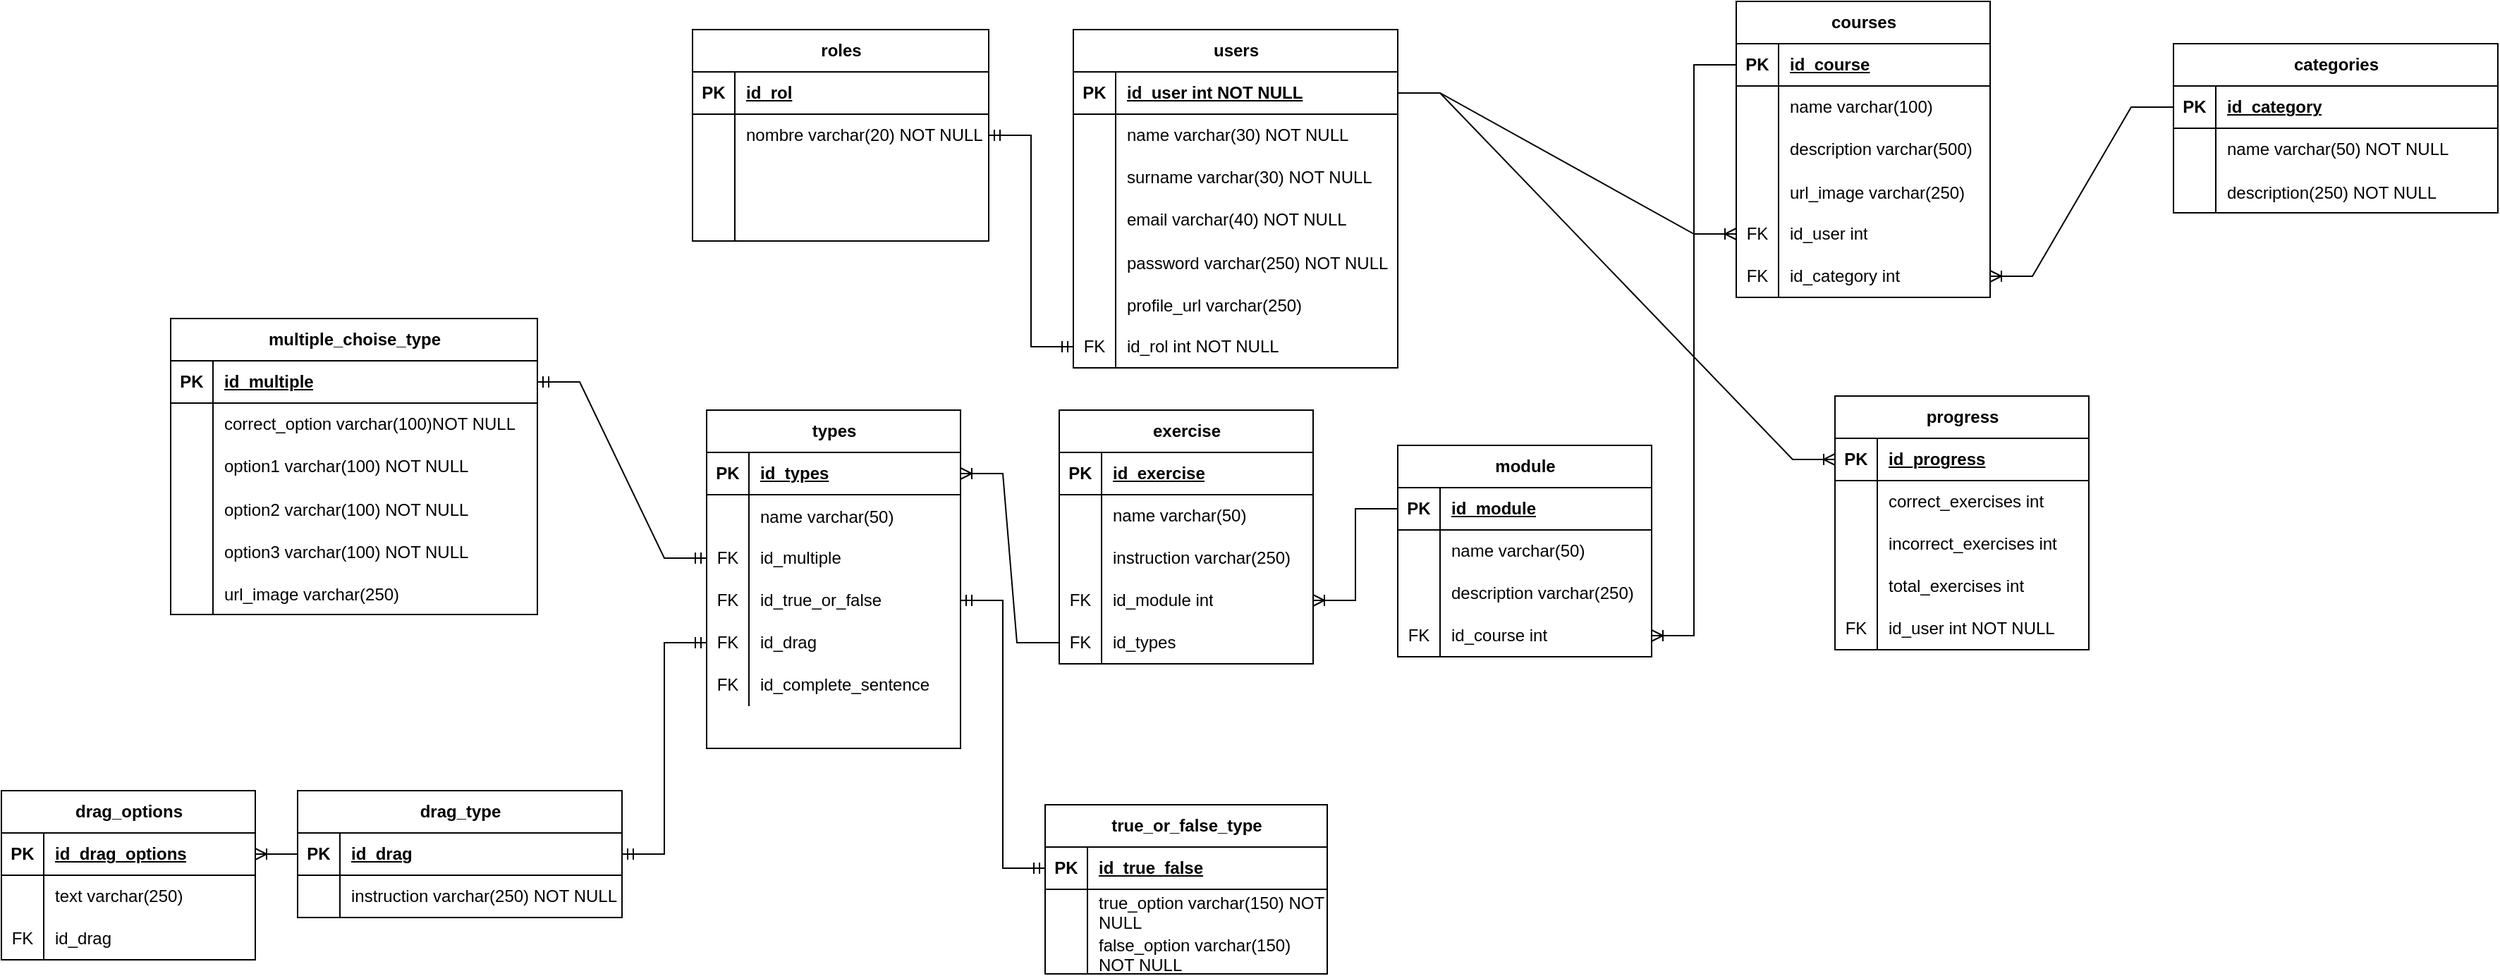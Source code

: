 <mxfile version="21.7.0" type="device">
  <diagram id="R2lEEEUBdFMjLlhIrx00" name="Page-1">
    <mxGraphModel dx="2284" dy="750" grid="1" gridSize="10" guides="1" tooltips="1" connect="1" arrows="1" fold="1" page="1" pageScale="1" pageWidth="850" pageHeight="1100" math="0" shadow="0" extFonts="Permanent Marker^https://fonts.googleapis.com/css?family=Permanent+Marker">
      <root>
        <mxCell id="0" />
        <mxCell id="1" parent="0" />
        <mxCell id="fnZ0-CKZX96W-bY7RVCc-1" value="roles" style="shape=table;startSize=30;container=1;collapsible=1;childLayout=tableLayout;fixedRows=1;rowLines=0;fontStyle=1;align=center;resizeLast=1;html=1;" parent="1" vertex="1">
          <mxGeometry x="20" y="20" width="210" height="150" as="geometry" />
        </mxCell>
        <mxCell id="fnZ0-CKZX96W-bY7RVCc-2" value="" style="shape=tableRow;horizontal=0;startSize=0;swimlaneHead=0;swimlaneBody=0;fillColor=none;collapsible=0;dropTarget=0;points=[[0,0.5],[1,0.5]];portConstraint=eastwest;top=0;left=0;right=0;bottom=1;" parent="fnZ0-CKZX96W-bY7RVCc-1" vertex="1">
          <mxGeometry y="30" width="210" height="30" as="geometry" />
        </mxCell>
        <mxCell id="fnZ0-CKZX96W-bY7RVCc-3" value="PK" style="shape=partialRectangle;connectable=0;fillColor=none;top=0;left=0;bottom=0;right=0;fontStyle=1;overflow=hidden;whiteSpace=wrap;html=1;" parent="fnZ0-CKZX96W-bY7RVCc-2" vertex="1">
          <mxGeometry width="30" height="30" as="geometry">
            <mxRectangle width="30" height="30" as="alternateBounds" />
          </mxGeometry>
        </mxCell>
        <mxCell id="fnZ0-CKZX96W-bY7RVCc-4" value="id_rol" style="shape=partialRectangle;connectable=0;fillColor=none;top=0;left=0;bottom=0;right=0;align=left;spacingLeft=6;fontStyle=5;overflow=hidden;whiteSpace=wrap;html=1;" parent="fnZ0-CKZX96W-bY7RVCc-2" vertex="1">
          <mxGeometry x="30" width="180" height="30" as="geometry">
            <mxRectangle width="180" height="30" as="alternateBounds" />
          </mxGeometry>
        </mxCell>
        <mxCell id="fnZ0-CKZX96W-bY7RVCc-5" value="" style="shape=tableRow;horizontal=0;startSize=0;swimlaneHead=0;swimlaneBody=0;fillColor=none;collapsible=0;dropTarget=0;points=[[0,0.5],[1,0.5]];portConstraint=eastwest;top=0;left=0;right=0;bottom=0;" parent="fnZ0-CKZX96W-bY7RVCc-1" vertex="1">
          <mxGeometry y="60" width="210" height="30" as="geometry" />
        </mxCell>
        <mxCell id="fnZ0-CKZX96W-bY7RVCc-6" value="" style="shape=partialRectangle;connectable=0;fillColor=none;top=0;left=0;bottom=0;right=0;editable=1;overflow=hidden;whiteSpace=wrap;html=1;" parent="fnZ0-CKZX96W-bY7RVCc-5" vertex="1">
          <mxGeometry width="30" height="30" as="geometry">
            <mxRectangle width="30" height="30" as="alternateBounds" />
          </mxGeometry>
        </mxCell>
        <mxCell id="fnZ0-CKZX96W-bY7RVCc-7" value="nombre varchar(20) NOT NULL" style="shape=partialRectangle;connectable=0;fillColor=none;top=0;left=0;bottom=0;right=0;align=left;spacingLeft=6;overflow=hidden;whiteSpace=wrap;html=1;" parent="fnZ0-CKZX96W-bY7RVCc-5" vertex="1">
          <mxGeometry x="30" width="180" height="30" as="geometry">
            <mxRectangle width="180" height="30" as="alternateBounds" />
          </mxGeometry>
        </mxCell>
        <mxCell id="fnZ0-CKZX96W-bY7RVCc-8" value="" style="shape=tableRow;horizontal=0;startSize=0;swimlaneHead=0;swimlaneBody=0;fillColor=none;collapsible=0;dropTarget=0;points=[[0,0.5],[1,0.5]];portConstraint=eastwest;top=0;left=0;right=0;bottom=0;" parent="fnZ0-CKZX96W-bY7RVCc-1" vertex="1">
          <mxGeometry y="90" width="210" height="30" as="geometry" />
        </mxCell>
        <mxCell id="fnZ0-CKZX96W-bY7RVCc-9" value="" style="shape=partialRectangle;connectable=0;fillColor=none;top=0;left=0;bottom=0;right=0;editable=1;overflow=hidden;whiteSpace=wrap;html=1;" parent="fnZ0-CKZX96W-bY7RVCc-8" vertex="1">
          <mxGeometry width="30" height="30" as="geometry">
            <mxRectangle width="30" height="30" as="alternateBounds" />
          </mxGeometry>
        </mxCell>
        <mxCell id="fnZ0-CKZX96W-bY7RVCc-10" value="" style="shape=partialRectangle;connectable=0;fillColor=none;top=0;left=0;bottom=0;right=0;align=left;spacingLeft=6;overflow=hidden;whiteSpace=wrap;html=1;" parent="fnZ0-CKZX96W-bY7RVCc-8" vertex="1">
          <mxGeometry x="30" width="180" height="30" as="geometry">
            <mxRectangle width="180" height="30" as="alternateBounds" />
          </mxGeometry>
        </mxCell>
        <mxCell id="fnZ0-CKZX96W-bY7RVCc-11" value="" style="shape=tableRow;horizontal=0;startSize=0;swimlaneHead=0;swimlaneBody=0;fillColor=none;collapsible=0;dropTarget=0;points=[[0,0.5],[1,0.5]];portConstraint=eastwest;top=0;left=0;right=0;bottom=0;" parent="fnZ0-CKZX96W-bY7RVCc-1" vertex="1">
          <mxGeometry y="120" width="210" height="30" as="geometry" />
        </mxCell>
        <mxCell id="fnZ0-CKZX96W-bY7RVCc-12" value="" style="shape=partialRectangle;connectable=0;fillColor=none;top=0;left=0;bottom=0;right=0;editable=1;overflow=hidden;whiteSpace=wrap;html=1;" parent="fnZ0-CKZX96W-bY7RVCc-11" vertex="1">
          <mxGeometry width="30" height="30" as="geometry">
            <mxRectangle width="30" height="30" as="alternateBounds" />
          </mxGeometry>
        </mxCell>
        <mxCell id="fnZ0-CKZX96W-bY7RVCc-13" value="" style="shape=partialRectangle;connectable=0;fillColor=none;top=0;left=0;bottom=0;right=0;align=left;spacingLeft=6;overflow=hidden;whiteSpace=wrap;html=1;" parent="fnZ0-CKZX96W-bY7RVCc-11" vertex="1">
          <mxGeometry x="30" width="180" height="30" as="geometry">
            <mxRectangle width="180" height="30" as="alternateBounds" />
          </mxGeometry>
        </mxCell>
        <mxCell id="fnZ0-CKZX96W-bY7RVCc-20" value="" style="edgeStyle=entityRelationEdgeStyle;fontSize=12;html=1;endArrow=ERmandOne;startArrow=ERmandOne;rounded=0;exitX=1;exitY=0.5;exitDx=0;exitDy=0;entryX=0;entryY=0.5;entryDx=0;entryDy=0;" parent="1" source="fnZ0-CKZX96W-bY7RVCc-5" target="fnZ0-CKZX96W-bY7RVCc-278" edge="1">
          <mxGeometry width="100" height="100" relative="1" as="geometry">
            <mxPoint x="320" y="470" as="sourcePoint" />
            <mxPoint x="340" y="260" as="targetPoint" />
            <Array as="points">
              <mxPoint x="390" y="310" />
            </Array>
          </mxGeometry>
        </mxCell>
        <mxCell id="fnZ0-CKZX96W-bY7RVCc-21" value="courses" style="shape=table;startSize=30;container=1;collapsible=1;childLayout=tableLayout;fixedRows=1;rowLines=0;fontStyle=1;align=center;resizeLast=1;html=1;" parent="1" vertex="1">
          <mxGeometry x="760" width="180" height="210" as="geometry" />
        </mxCell>
        <mxCell id="fnZ0-CKZX96W-bY7RVCc-22" value="" style="shape=tableRow;horizontal=0;startSize=0;swimlaneHead=0;swimlaneBody=0;fillColor=none;collapsible=0;dropTarget=0;points=[[0,0.5],[1,0.5]];portConstraint=eastwest;top=0;left=0;right=0;bottom=1;" parent="fnZ0-CKZX96W-bY7RVCc-21" vertex="1">
          <mxGeometry y="30" width="180" height="30" as="geometry" />
        </mxCell>
        <mxCell id="fnZ0-CKZX96W-bY7RVCc-23" value="PK" style="shape=partialRectangle;connectable=0;fillColor=none;top=0;left=0;bottom=0;right=0;fontStyle=1;overflow=hidden;whiteSpace=wrap;html=1;" parent="fnZ0-CKZX96W-bY7RVCc-22" vertex="1">
          <mxGeometry width="30" height="30" as="geometry">
            <mxRectangle width="30" height="30" as="alternateBounds" />
          </mxGeometry>
        </mxCell>
        <mxCell id="fnZ0-CKZX96W-bY7RVCc-24" value="id_course" style="shape=partialRectangle;connectable=0;fillColor=none;top=0;left=0;bottom=0;right=0;align=left;spacingLeft=6;fontStyle=5;overflow=hidden;whiteSpace=wrap;html=1;" parent="fnZ0-CKZX96W-bY7RVCc-22" vertex="1">
          <mxGeometry x="30" width="150" height="30" as="geometry">
            <mxRectangle width="150" height="30" as="alternateBounds" />
          </mxGeometry>
        </mxCell>
        <mxCell id="fnZ0-CKZX96W-bY7RVCc-25" value="" style="shape=tableRow;horizontal=0;startSize=0;swimlaneHead=0;swimlaneBody=0;fillColor=none;collapsible=0;dropTarget=0;points=[[0,0.5],[1,0.5]];portConstraint=eastwest;top=0;left=0;right=0;bottom=0;" parent="fnZ0-CKZX96W-bY7RVCc-21" vertex="1">
          <mxGeometry y="60" width="180" height="30" as="geometry" />
        </mxCell>
        <mxCell id="fnZ0-CKZX96W-bY7RVCc-26" value="" style="shape=partialRectangle;connectable=0;fillColor=none;top=0;left=0;bottom=0;right=0;editable=1;overflow=hidden;whiteSpace=wrap;html=1;" parent="fnZ0-CKZX96W-bY7RVCc-25" vertex="1">
          <mxGeometry width="30" height="30" as="geometry">
            <mxRectangle width="30" height="30" as="alternateBounds" />
          </mxGeometry>
        </mxCell>
        <mxCell id="fnZ0-CKZX96W-bY7RVCc-27" value="name varchar(100)" style="shape=partialRectangle;connectable=0;fillColor=none;top=0;left=0;bottom=0;right=0;align=left;spacingLeft=6;overflow=hidden;whiteSpace=wrap;html=1;" parent="fnZ0-CKZX96W-bY7RVCc-25" vertex="1">
          <mxGeometry x="30" width="150" height="30" as="geometry">
            <mxRectangle width="150" height="30" as="alternateBounds" />
          </mxGeometry>
        </mxCell>
        <mxCell id="fnZ0-CKZX96W-bY7RVCc-28" value="" style="shape=tableRow;horizontal=0;startSize=0;swimlaneHead=0;swimlaneBody=0;fillColor=none;collapsible=0;dropTarget=0;points=[[0,0.5],[1,0.5]];portConstraint=eastwest;top=0;left=0;right=0;bottom=0;" parent="fnZ0-CKZX96W-bY7RVCc-21" vertex="1">
          <mxGeometry y="90" width="180" height="30" as="geometry" />
        </mxCell>
        <mxCell id="fnZ0-CKZX96W-bY7RVCc-29" value="" style="shape=partialRectangle;connectable=0;fillColor=none;top=0;left=0;bottom=0;right=0;editable=1;overflow=hidden;whiteSpace=wrap;html=1;" parent="fnZ0-CKZX96W-bY7RVCc-28" vertex="1">
          <mxGeometry width="30" height="30" as="geometry">
            <mxRectangle width="30" height="30" as="alternateBounds" />
          </mxGeometry>
        </mxCell>
        <mxCell id="fnZ0-CKZX96W-bY7RVCc-30" value="description varchar(500)" style="shape=partialRectangle;connectable=0;fillColor=none;top=0;left=0;bottom=0;right=0;align=left;spacingLeft=6;overflow=hidden;whiteSpace=wrap;html=1;" parent="fnZ0-CKZX96W-bY7RVCc-28" vertex="1">
          <mxGeometry x="30" width="150" height="30" as="geometry">
            <mxRectangle width="150" height="30" as="alternateBounds" />
          </mxGeometry>
        </mxCell>
        <mxCell id="fnZ0-CKZX96W-bY7RVCc-61" value="" style="shape=tableRow;horizontal=0;startSize=0;swimlaneHead=0;swimlaneBody=0;fillColor=none;collapsible=0;dropTarget=0;points=[[0,0.5],[1,0.5]];portConstraint=eastwest;top=0;left=0;right=0;bottom=0;" parent="fnZ0-CKZX96W-bY7RVCc-21" vertex="1">
          <mxGeometry y="120" width="180" height="30" as="geometry" />
        </mxCell>
        <mxCell id="fnZ0-CKZX96W-bY7RVCc-62" value="" style="shape=partialRectangle;connectable=0;fillColor=none;top=0;left=0;bottom=0;right=0;editable=1;overflow=hidden;" parent="fnZ0-CKZX96W-bY7RVCc-61" vertex="1">
          <mxGeometry width="30" height="30" as="geometry">
            <mxRectangle width="30" height="30" as="alternateBounds" />
          </mxGeometry>
        </mxCell>
        <mxCell id="fnZ0-CKZX96W-bY7RVCc-63" value="url_image varchar(250)" style="shape=partialRectangle;connectable=0;fillColor=none;top=0;left=0;bottom=0;right=0;align=left;spacingLeft=6;overflow=hidden;" parent="fnZ0-CKZX96W-bY7RVCc-61" vertex="1">
          <mxGeometry x="30" width="150" height="30" as="geometry">
            <mxRectangle width="150" height="30" as="alternateBounds" />
          </mxGeometry>
        </mxCell>
        <mxCell id="fnZ0-CKZX96W-bY7RVCc-65" value="" style="shape=tableRow;horizontal=0;startSize=0;swimlaneHead=0;swimlaneBody=0;fillColor=none;collapsible=0;dropTarget=0;points=[[0,0.5],[1,0.5]];portConstraint=eastwest;top=0;left=0;right=0;bottom=0;" parent="fnZ0-CKZX96W-bY7RVCc-21" vertex="1">
          <mxGeometry y="150" width="180" height="30" as="geometry" />
        </mxCell>
        <mxCell id="fnZ0-CKZX96W-bY7RVCc-66" value="FK" style="shape=partialRectangle;connectable=0;fillColor=none;top=0;left=0;bottom=0;right=0;fontStyle=0;overflow=hidden;whiteSpace=wrap;html=1;" parent="fnZ0-CKZX96W-bY7RVCc-65" vertex="1">
          <mxGeometry width="30" height="30" as="geometry">
            <mxRectangle width="30" height="30" as="alternateBounds" />
          </mxGeometry>
        </mxCell>
        <mxCell id="fnZ0-CKZX96W-bY7RVCc-67" value="id_user int" style="shape=partialRectangle;connectable=0;fillColor=none;top=0;left=0;bottom=0;right=0;align=left;spacingLeft=6;fontStyle=0;overflow=hidden;whiteSpace=wrap;html=1;" parent="fnZ0-CKZX96W-bY7RVCc-65" vertex="1">
          <mxGeometry x="30" width="150" height="30" as="geometry">
            <mxRectangle width="150" height="30" as="alternateBounds" />
          </mxGeometry>
        </mxCell>
        <mxCell id="fnZ0-CKZX96W-bY7RVCc-69" value="" style="shape=tableRow;horizontal=0;startSize=0;swimlaneHead=0;swimlaneBody=0;fillColor=none;collapsible=0;dropTarget=0;points=[[0,0.5],[1,0.5]];portConstraint=eastwest;top=0;left=0;right=0;bottom=0;" parent="fnZ0-CKZX96W-bY7RVCc-21" vertex="1">
          <mxGeometry y="180" width="180" height="30" as="geometry" />
        </mxCell>
        <mxCell id="fnZ0-CKZX96W-bY7RVCc-70" value="FK" style="shape=partialRectangle;connectable=0;fillColor=none;top=0;left=0;bottom=0;right=0;fontStyle=0;overflow=hidden;whiteSpace=wrap;html=1;" parent="fnZ0-CKZX96W-bY7RVCc-69" vertex="1">
          <mxGeometry width="30" height="30" as="geometry">
            <mxRectangle width="30" height="30" as="alternateBounds" />
          </mxGeometry>
        </mxCell>
        <mxCell id="fnZ0-CKZX96W-bY7RVCc-71" value="id_category int" style="shape=partialRectangle;connectable=0;fillColor=none;top=0;left=0;bottom=0;right=0;align=left;spacingLeft=6;fontStyle=0;overflow=hidden;whiteSpace=wrap;html=1;" parent="fnZ0-CKZX96W-bY7RVCc-69" vertex="1">
          <mxGeometry x="30" width="150" height="30" as="geometry">
            <mxRectangle width="150" height="30" as="alternateBounds" />
          </mxGeometry>
        </mxCell>
        <mxCell id="fnZ0-CKZX96W-bY7RVCc-41" value="" style="shape=tableRow;horizontal=0;startSize=0;swimlaneHead=0;swimlaneBody=0;fillColor=none;collapsible=0;dropTarget=0;points=[[0,0.5],[1,0.5]];portConstraint=eastwest;top=0;left=0;right=0;bottom=0;" parent="1" vertex="1">
          <mxGeometry x="340" y="480" width="180" height="30" as="geometry" />
        </mxCell>
        <mxCell id="fnZ0-CKZX96W-bY7RVCc-101" value="module" style="shape=table;startSize=30;container=1;collapsible=1;childLayout=tableLayout;fixedRows=1;rowLines=0;fontStyle=1;align=center;resizeLast=1;html=1;" parent="1" vertex="1">
          <mxGeometry x="520" y="315" width="180" height="150" as="geometry" />
        </mxCell>
        <mxCell id="fnZ0-CKZX96W-bY7RVCc-102" value="" style="shape=tableRow;horizontal=0;startSize=0;swimlaneHead=0;swimlaneBody=0;fillColor=none;collapsible=0;dropTarget=0;points=[[0,0.5],[1,0.5]];portConstraint=eastwest;top=0;left=0;right=0;bottom=1;" parent="fnZ0-CKZX96W-bY7RVCc-101" vertex="1">
          <mxGeometry y="30" width="180" height="30" as="geometry" />
        </mxCell>
        <mxCell id="fnZ0-CKZX96W-bY7RVCc-103" value="PK" style="shape=partialRectangle;connectable=0;fillColor=none;top=0;left=0;bottom=0;right=0;fontStyle=1;overflow=hidden;whiteSpace=wrap;html=1;" parent="fnZ0-CKZX96W-bY7RVCc-102" vertex="1">
          <mxGeometry width="30" height="30" as="geometry">
            <mxRectangle width="30" height="30" as="alternateBounds" />
          </mxGeometry>
        </mxCell>
        <mxCell id="fnZ0-CKZX96W-bY7RVCc-104" value="id_module" style="shape=partialRectangle;connectable=0;fillColor=none;top=0;left=0;bottom=0;right=0;align=left;spacingLeft=6;fontStyle=5;overflow=hidden;whiteSpace=wrap;html=1;" parent="fnZ0-CKZX96W-bY7RVCc-102" vertex="1">
          <mxGeometry x="30" width="150" height="30" as="geometry">
            <mxRectangle width="150" height="30" as="alternateBounds" />
          </mxGeometry>
        </mxCell>
        <mxCell id="fnZ0-CKZX96W-bY7RVCc-105" value="" style="shape=tableRow;horizontal=0;startSize=0;swimlaneHead=0;swimlaneBody=0;fillColor=none;collapsible=0;dropTarget=0;points=[[0,0.5],[1,0.5]];portConstraint=eastwest;top=0;left=0;right=0;bottom=0;" parent="fnZ0-CKZX96W-bY7RVCc-101" vertex="1">
          <mxGeometry y="60" width="180" height="30" as="geometry" />
        </mxCell>
        <mxCell id="fnZ0-CKZX96W-bY7RVCc-106" value="" style="shape=partialRectangle;connectable=0;fillColor=none;top=0;left=0;bottom=0;right=0;editable=1;overflow=hidden;whiteSpace=wrap;html=1;" parent="fnZ0-CKZX96W-bY7RVCc-105" vertex="1">
          <mxGeometry width="30" height="30" as="geometry">
            <mxRectangle width="30" height="30" as="alternateBounds" />
          </mxGeometry>
        </mxCell>
        <mxCell id="fnZ0-CKZX96W-bY7RVCc-107" value="name varchar(50)" style="shape=partialRectangle;connectable=0;fillColor=none;top=0;left=0;bottom=0;right=0;align=left;spacingLeft=6;overflow=hidden;whiteSpace=wrap;html=1;" parent="fnZ0-CKZX96W-bY7RVCc-105" vertex="1">
          <mxGeometry x="30" width="150" height="30" as="geometry">
            <mxRectangle width="150" height="30" as="alternateBounds" />
          </mxGeometry>
        </mxCell>
        <mxCell id="fnZ0-CKZX96W-bY7RVCc-108" value="" style="shape=tableRow;horizontal=0;startSize=0;swimlaneHead=0;swimlaneBody=0;fillColor=none;collapsible=0;dropTarget=0;points=[[0,0.5],[1,0.5]];portConstraint=eastwest;top=0;left=0;right=0;bottom=0;" parent="fnZ0-CKZX96W-bY7RVCc-101" vertex="1">
          <mxGeometry y="90" width="180" height="30" as="geometry" />
        </mxCell>
        <mxCell id="fnZ0-CKZX96W-bY7RVCc-109" value="" style="shape=partialRectangle;connectable=0;fillColor=none;top=0;left=0;bottom=0;right=0;editable=1;overflow=hidden;whiteSpace=wrap;html=1;" parent="fnZ0-CKZX96W-bY7RVCc-108" vertex="1">
          <mxGeometry width="30" height="30" as="geometry">
            <mxRectangle width="30" height="30" as="alternateBounds" />
          </mxGeometry>
        </mxCell>
        <mxCell id="fnZ0-CKZX96W-bY7RVCc-110" value="description varchar(250)" style="shape=partialRectangle;connectable=0;fillColor=none;top=0;left=0;bottom=0;right=0;align=left;spacingLeft=6;overflow=hidden;whiteSpace=wrap;html=1;" parent="fnZ0-CKZX96W-bY7RVCc-108" vertex="1">
          <mxGeometry x="30" width="150" height="30" as="geometry">
            <mxRectangle width="150" height="30" as="alternateBounds" />
          </mxGeometry>
        </mxCell>
        <mxCell id="fnZ0-CKZX96W-bY7RVCc-284" value="" style="shape=tableRow;horizontal=0;startSize=0;swimlaneHead=0;swimlaneBody=0;fillColor=none;collapsible=0;dropTarget=0;points=[[0,0.5],[1,0.5]];portConstraint=eastwest;top=0;left=0;right=0;bottom=0;" parent="fnZ0-CKZX96W-bY7RVCc-101" vertex="1">
          <mxGeometry y="120" width="180" height="30" as="geometry" />
        </mxCell>
        <mxCell id="fnZ0-CKZX96W-bY7RVCc-285" value="FK" style="shape=partialRectangle;connectable=0;fillColor=none;top=0;left=0;bottom=0;right=0;fontStyle=0;overflow=hidden;whiteSpace=wrap;html=1;" parent="fnZ0-CKZX96W-bY7RVCc-284" vertex="1">
          <mxGeometry width="30" height="30" as="geometry">
            <mxRectangle width="30" height="30" as="alternateBounds" />
          </mxGeometry>
        </mxCell>
        <mxCell id="fnZ0-CKZX96W-bY7RVCc-286" value="id_course int&amp;nbsp;" style="shape=partialRectangle;connectable=0;fillColor=none;top=0;left=0;bottom=0;right=0;align=left;spacingLeft=6;fontStyle=0;overflow=hidden;whiteSpace=wrap;html=1;" parent="fnZ0-CKZX96W-bY7RVCc-284" vertex="1">
          <mxGeometry x="30" width="150" height="30" as="geometry">
            <mxRectangle width="150" height="30" as="alternateBounds" />
          </mxGeometry>
        </mxCell>
        <mxCell id="fnZ0-CKZX96W-bY7RVCc-118" value="exercise" style="shape=table;startSize=30;container=1;collapsible=1;childLayout=tableLayout;fixedRows=1;rowLines=0;fontStyle=1;align=center;resizeLast=1;html=1;" parent="1" vertex="1">
          <mxGeometry x="280" y="290" width="180" height="180" as="geometry" />
        </mxCell>
        <mxCell id="fnZ0-CKZX96W-bY7RVCc-119" value="" style="shape=tableRow;horizontal=0;startSize=0;swimlaneHead=0;swimlaneBody=0;fillColor=none;collapsible=0;dropTarget=0;points=[[0,0.5],[1,0.5]];portConstraint=eastwest;top=0;left=0;right=0;bottom=1;" parent="fnZ0-CKZX96W-bY7RVCc-118" vertex="1">
          <mxGeometry y="30" width="180" height="30" as="geometry" />
        </mxCell>
        <mxCell id="fnZ0-CKZX96W-bY7RVCc-120" value="PK" style="shape=partialRectangle;connectable=0;fillColor=none;top=0;left=0;bottom=0;right=0;fontStyle=1;overflow=hidden;whiteSpace=wrap;html=1;" parent="fnZ0-CKZX96W-bY7RVCc-119" vertex="1">
          <mxGeometry width="30" height="30" as="geometry">
            <mxRectangle width="30" height="30" as="alternateBounds" />
          </mxGeometry>
        </mxCell>
        <mxCell id="fnZ0-CKZX96W-bY7RVCc-121" value="id_exercise" style="shape=partialRectangle;connectable=0;fillColor=none;top=0;left=0;bottom=0;right=0;align=left;spacingLeft=6;fontStyle=5;overflow=hidden;whiteSpace=wrap;html=1;" parent="fnZ0-CKZX96W-bY7RVCc-119" vertex="1">
          <mxGeometry x="30" width="150" height="30" as="geometry">
            <mxRectangle width="150" height="30" as="alternateBounds" />
          </mxGeometry>
        </mxCell>
        <mxCell id="fnZ0-CKZX96W-bY7RVCc-122" value="" style="shape=tableRow;horizontal=0;startSize=0;swimlaneHead=0;swimlaneBody=0;fillColor=none;collapsible=0;dropTarget=0;points=[[0,0.5],[1,0.5]];portConstraint=eastwest;top=0;left=0;right=0;bottom=0;" parent="fnZ0-CKZX96W-bY7RVCc-118" vertex="1">
          <mxGeometry y="60" width="180" height="30" as="geometry" />
        </mxCell>
        <mxCell id="fnZ0-CKZX96W-bY7RVCc-123" value="" style="shape=partialRectangle;connectable=0;fillColor=none;top=0;left=0;bottom=0;right=0;editable=1;overflow=hidden;whiteSpace=wrap;html=1;" parent="fnZ0-CKZX96W-bY7RVCc-122" vertex="1">
          <mxGeometry width="30" height="30" as="geometry">
            <mxRectangle width="30" height="30" as="alternateBounds" />
          </mxGeometry>
        </mxCell>
        <mxCell id="fnZ0-CKZX96W-bY7RVCc-124" value="name varchar(50)" style="shape=partialRectangle;connectable=0;fillColor=none;top=0;left=0;bottom=0;right=0;align=left;spacingLeft=6;overflow=hidden;whiteSpace=wrap;html=1;" parent="fnZ0-CKZX96W-bY7RVCc-122" vertex="1">
          <mxGeometry x="30" width="150" height="30" as="geometry">
            <mxRectangle width="150" height="30" as="alternateBounds" />
          </mxGeometry>
        </mxCell>
        <mxCell id="fnZ0-CKZX96W-bY7RVCc-125" value="" style="shape=tableRow;horizontal=0;startSize=0;swimlaneHead=0;swimlaneBody=0;fillColor=none;collapsible=0;dropTarget=0;points=[[0,0.5],[1,0.5]];portConstraint=eastwest;top=0;left=0;right=0;bottom=0;" parent="fnZ0-CKZX96W-bY7RVCc-118" vertex="1">
          <mxGeometry y="90" width="180" height="30" as="geometry" />
        </mxCell>
        <mxCell id="fnZ0-CKZX96W-bY7RVCc-126" value="" style="shape=partialRectangle;connectable=0;fillColor=none;top=0;left=0;bottom=0;right=0;editable=1;overflow=hidden;whiteSpace=wrap;html=1;" parent="fnZ0-CKZX96W-bY7RVCc-125" vertex="1">
          <mxGeometry width="30" height="30" as="geometry">
            <mxRectangle width="30" height="30" as="alternateBounds" />
          </mxGeometry>
        </mxCell>
        <mxCell id="fnZ0-CKZX96W-bY7RVCc-127" value="instruction varchar(250)" style="shape=partialRectangle;connectable=0;fillColor=none;top=0;left=0;bottom=0;right=0;align=left;spacingLeft=6;overflow=hidden;whiteSpace=wrap;html=1;" parent="fnZ0-CKZX96W-bY7RVCc-125" vertex="1">
          <mxGeometry x="30" width="150" height="30" as="geometry">
            <mxRectangle width="150" height="30" as="alternateBounds" />
          </mxGeometry>
        </mxCell>
        <mxCell id="fnZ0-CKZX96W-bY7RVCc-289" value="" style="shape=tableRow;horizontal=0;startSize=0;swimlaneHead=0;swimlaneBody=0;fillColor=none;collapsible=0;dropTarget=0;points=[[0,0.5],[1,0.5]];portConstraint=eastwest;top=0;left=0;right=0;bottom=0;" parent="fnZ0-CKZX96W-bY7RVCc-118" vertex="1">
          <mxGeometry y="120" width="180" height="30" as="geometry" />
        </mxCell>
        <mxCell id="fnZ0-CKZX96W-bY7RVCc-290" value="FK" style="shape=partialRectangle;connectable=0;fillColor=none;top=0;left=0;bottom=0;right=0;fontStyle=0;overflow=hidden;whiteSpace=wrap;html=1;" parent="fnZ0-CKZX96W-bY7RVCc-289" vertex="1">
          <mxGeometry width="30" height="30" as="geometry">
            <mxRectangle width="30" height="30" as="alternateBounds" />
          </mxGeometry>
        </mxCell>
        <mxCell id="fnZ0-CKZX96W-bY7RVCc-291" value="id_module int" style="shape=partialRectangle;connectable=0;fillColor=none;top=0;left=0;bottom=0;right=0;align=left;spacingLeft=6;fontStyle=0;overflow=hidden;whiteSpace=wrap;html=1;" parent="fnZ0-CKZX96W-bY7RVCc-289" vertex="1">
          <mxGeometry x="30" width="150" height="30" as="geometry">
            <mxRectangle width="150" height="30" as="alternateBounds" />
          </mxGeometry>
        </mxCell>
        <mxCell id="fnZ0-CKZX96W-bY7RVCc-158" value="" style="shape=tableRow;horizontal=0;startSize=0;swimlaneHead=0;swimlaneBody=0;fillColor=none;collapsible=0;dropTarget=0;points=[[0,0.5],[1,0.5]];portConstraint=eastwest;top=0;left=0;right=0;bottom=0;" parent="fnZ0-CKZX96W-bY7RVCc-118" vertex="1">
          <mxGeometry y="150" width="180" height="30" as="geometry" />
        </mxCell>
        <mxCell id="fnZ0-CKZX96W-bY7RVCc-159" value="FK" style="shape=partialRectangle;connectable=0;fillColor=none;top=0;left=0;bottom=0;right=0;fontStyle=0;overflow=hidden;whiteSpace=wrap;html=1;" parent="fnZ0-CKZX96W-bY7RVCc-158" vertex="1">
          <mxGeometry width="30" height="30" as="geometry">
            <mxRectangle width="30" height="30" as="alternateBounds" />
          </mxGeometry>
        </mxCell>
        <mxCell id="fnZ0-CKZX96W-bY7RVCc-160" value="id_types" style="shape=partialRectangle;connectable=0;fillColor=none;top=0;left=0;bottom=0;right=0;align=left;spacingLeft=6;fontStyle=0;overflow=hidden;whiteSpace=wrap;html=1;" parent="fnZ0-CKZX96W-bY7RVCc-158" vertex="1">
          <mxGeometry x="30" width="150" height="30" as="geometry">
            <mxRectangle width="150" height="30" as="alternateBounds" />
          </mxGeometry>
        </mxCell>
        <mxCell id="fnZ0-CKZX96W-bY7RVCc-133" value="multiple_choise_type" style="shape=table;startSize=30;container=1;collapsible=1;childLayout=tableLayout;fixedRows=1;rowLines=0;fontStyle=1;align=center;resizeLast=1;html=1;" parent="1" vertex="1">
          <mxGeometry x="-350" y="225" width="260" height="210" as="geometry" />
        </mxCell>
        <mxCell id="fnZ0-CKZX96W-bY7RVCc-134" value="" style="shape=tableRow;horizontal=0;startSize=0;swimlaneHead=0;swimlaneBody=0;fillColor=none;collapsible=0;dropTarget=0;points=[[0,0.5],[1,0.5]];portConstraint=eastwest;top=0;left=0;right=0;bottom=1;" parent="fnZ0-CKZX96W-bY7RVCc-133" vertex="1">
          <mxGeometry y="30" width="260" height="30" as="geometry" />
        </mxCell>
        <mxCell id="fnZ0-CKZX96W-bY7RVCc-135" value="PK" style="shape=partialRectangle;connectable=0;fillColor=none;top=0;left=0;bottom=0;right=0;fontStyle=1;overflow=hidden;whiteSpace=wrap;html=1;" parent="fnZ0-CKZX96W-bY7RVCc-134" vertex="1">
          <mxGeometry width="30" height="30" as="geometry">
            <mxRectangle width="30" height="30" as="alternateBounds" />
          </mxGeometry>
        </mxCell>
        <mxCell id="fnZ0-CKZX96W-bY7RVCc-136" value="id_multiple" style="shape=partialRectangle;connectable=0;fillColor=none;top=0;left=0;bottom=0;right=0;align=left;spacingLeft=6;fontStyle=5;overflow=hidden;whiteSpace=wrap;html=1;" parent="fnZ0-CKZX96W-bY7RVCc-134" vertex="1">
          <mxGeometry x="30" width="230" height="30" as="geometry">
            <mxRectangle width="230" height="30" as="alternateBounds" />
          </mxGeometry>
        </mxCell>
        <mxCell id="fnZ0-CKZX96W-bY7RVCc-140" value="" style="shape=tableRow;horizontal=0;startSize=0;swimlaneHead=0;swimlaneBody=0;fillColor=none;collapsible=0;dropTarget=0;points=[[0,0.5],[1,0.5]];portConstraint=eastwest;top=0;left=0;right=0;bottom=0;" parent="fnZ0-CKZX96W-bY7RVCc-133" vertex="1">
          <mxGeometry y="60" width="260" height="30" as="geometry" />
        </mxCell>
        <mxCell id="fnZ0-CKZX96W-bY7RVCc-141" value="" style="shape=partialRectangle;connectable=0;fillColor=none;top=0;left=0;bottom=0;right=0;editable=1;overflow=hidden;whiteSpace=wrap;html=1;" parent="fnZ0-CKZX96W-bY7RVCc-140" vertex="1">
          <mxGeometry width="30" height="30" as="geometry">
            <mxRectangle width="30" height="30" as="alternateBounds" />
          </mxGeometry>
        </mxCell>
        <mxCell id="fnZ0-CKZX96W-bY7RVCc-142" value="correct_option varchar(100)NOT NULL" style="shape=partialRectangle;connectable=0;fillColor=none;top=0;left=0;bottom=0;right=0;align=left;spacingLeft=6;overflow=hidden;whiteSpace=wrap;html=1;" parent="fnZ0-CKZX96W-bY7RVCc-140" vertex="1">
          <mxGeometry x="30" width="230" height="30" as="geometry">
            <mxRectangle width="230" height="30" as="alternateBounds" />
          </mxGeometry>
        </mxCell>
        <mxCell id="fnZ0-CKZX96W-bY7RVCc-143" value="" style="shape=tableRow;horizontal=0;startSize=0;swimlaneHead=0;swimlaneBody=0;fillColor=none;collapsible=0;dropTarget=0;points=[[0,0.5],[1,0.5]];portConstraint=eastwest;top=0;left=0;right=0;bottom=0;" parent="fnZ0-CKZX96W-bY7RVCc-133" vertex="1">
          <mxGeometry y="90" width="260" height="30" as="geometry" />
        </mxCell>
        <mxCell id="fnZ0-CKZX96W-bY7RVCc-144" value="" style="shape=partialRectangle;connectable=0;fillColor=none;top=0;left=0;bottom=0;right=0;editable=1;overflow=hidden;whiteSpace=wrap;html=1;" parent="fnZ0-CKZX96W-bY7RVCc-143" vertex="1">
          <mxGeometry width="30" height="30" as="geometry">
            <mxRectangle width="30" height="30" as="alternateBounds" />
          </mxGeometry>
        </mxCell>
        <mxCell id="fnZ0-CKZX96W-bY7RVCc-145" value="option1 varchar(100) NOT NULL" style="shape=partialRectangle;connectable=0;fillColor=none;top=0;left=0;bottom=0;right=0;align=left;spacingLeft=6;overflow=hidden;whiteSpace=wrap;html=1;" parent="fnZ0-CKZX96W-bY7RVCc-143" vertex="1">
          <mxGeometry x="30" width="230" height="30" as="geometry">
            <mxRectangle width="230" height="30" as="alternateBounds" />
          </mxGeometry>
        </mxCell>
        <mxCell id="fnZ0-CKZX96W-bY7RVCc-150" value="" style="shape=tableRow;horizontal=0;startSize=0;swimlaneHead=0;swimlaneBody=0;fillColor=none;collapsible=0;dropTarget=0;points=[[0,0.5],[1,0.5]];portConstraint=eastwest;top=0;left=0;right=0;bottom=0;" parent="fnZ0-CKZX96W-bY7RVCc-133" vertex="1">
          <mxGeometry y="120" width="260" height="30" as="geometry" />
        </mxCell>
        <mxCell id="fnZ0-CKZX96W-bY7RVCc-151" value="" style="shape=partialRectangle;connectable=0;fillColor=none;top=0;left=0;bottom=0;right=0;editable=1;overflow=hidden;" parent="fnZ0-CKZX96W-bY7RVCc-150" vertex="1">
          <mxGeometry width="30" height="30" as="geometry">
            <mxRectangle width="30" height="30" as="alternateBounds" />
          </mxGeometry>
        </mxCell>
        <mxCell id="fnZ0-CKZX96W-bY7RVCc-152" value="option2 varchar(100) NOT NULL" style="shape=partialRectangle;connectable=0;fillColor=none;top=0;left=0;bottom=0;right=0;align=left;spacingLeft=6;overflow=hidden;" parent="fnZ0-CKZX96W-bY7RVCc-150" vertex="1">
          <mxGeometry x="30" width="230" height="30" as="geometry">
            <mxRectangle width="230" height="30" as="alternateBounds" />
          </mxGeometry>
        </mxCell>
        <mxCell id="fnZ0-CKZX96W-bY7RVCc-154" value="" style="shape=tableRow;horizontal=0;startSize=0;swimlaneHead=0;swimlaneBody=0;fillColor=none;collapsible=0;dropTarget=0;points=[[0,0.5],[1,0.5]];portConstraint=eastwest;top=0;left=0;right=0;bottom=0;" parent="fnZ0-CKZX96W-bY7RVCc-133" vertex="1">
          <mxGeometry y="150" width="260" height="30" as="geometry" />
        </mxCell>
        <mxCell id="fnZ0-CKZX96W-bY7RVCc-155" value="" style="shape=partialRectangle;connectable=0;fillColor=none;top=0;left=0;bottom=0;right=0;editable=1;overflow=hidden;" parent="fnZ0-CKZX96W-bY7RVCc-154" vertex="1">
          <mxGeometry width="30" height="30" as="geometry">
            <mxRectangle width="30" height="30" as="alternateBounds" />
          </mxGeometry>
        </mxCell>
        <mxCell id="fnZ0-CKZX96W-bY7RVCc-156" value="option3 varchar(100) NOT NULL" style="shape=partialRectangle;connectable=0;fillColor=none;top=0;left=0;bottom=0;right=0;align=left;spacingLeft=6;overflow=hidden;" parent="fnZ0-CKZX96W-bY7RVCc-154" vertex="1">
          <mxGeometry x="30" width="230" height="30" as="geometry">
            <mxRectangle width="230" height="30" as="alternateBounds" />
          </mxGeometry>
        </mxCell>
        <mxCell id="fnZ0-CKZX96W-bY7RVCc-200" value="" style="shape=tableRow;horizontal=0;startSize=0;swimlaneHead=0;swimlaneBody=0;fillColor=none;collapsible=0;dropTarget=0;points=[[0,0.5],[1,0.5]];portConstraint=eastwest;top=0;left=0;right=0;bottom=0;" parent="fnZ0-CKZX96W-bY7RVCc-133" vertex="1">
          <mxGeometry y="180" width="260" height="30" as="geometry" />
        </mxCell>
        <mxCell id="fnZ0-CKZX96W-bY7RVCc-201" value="" style="shape=partialRectangle;connectable=0;fillColor=none;top=0;left=0;bottom=0;right=0;editable=1;overflow=hidden;" parent="fnZ0-CKZX96W-bY7RVCc-200" vertex="1">
          <mxGeometry width="30" height="30" as="geometry">
            <mxRectangle width="30" height="30" as="alternateBounds" />
          </mxGeometry>
        </mxCell>
        <mxCell id="fnZ0-CKZX96W-bY7RVCc-202" value="url_image varchar(250)" style="shape=partialRectangle;connectable=0;fillColor=none;top=0;left=0;bottom=0;right=0;align=left;spacingLeft=6;overflow=hidden;" parent="fnZ0-CKZX96W-bY7RVCc-200" vertex="1">
          <mxGeometry x="30" width="230" height="30" as="geometry">
            <mxRectangle width="230" height="30" as="alternateBounds" />
          </mxGeometry>
        </mxCell>
        <mxCell id="fnZ0-CKZX96W-bY7RVCc-174" value="types" style="shape=table;startSize=30;container=1;collapsible=1;childLayout=tableLayout;fixedRows=1;rowLines=0;fontStyle=1;align=center;resizeLast=1;html=1;" parent="1" vertex="1">
          <mxGeometry x="30" y="290" width="180" height="240" as="geometry" />
        </mxCell>
        <mxCell id="fnZ0-CKZX96W-bY7RVCc-175" value="" style="shape=tableRow;horizontal=0;startSize=0;swimlaneHead=0;swimlaneBody=0;fillColor=none;collapsible=0;dropTarget=0;points=[[0,0.5],[1,0.5]];portConstraint=eastwest;top=0;left=0;right=0;bottom=1;" parent="fnZ0-CKZX96W-bY7RVCc-174" vertex="1">
          <mxGeometry y="30" width="180" height="30" as="geometry" />
        </mxCell>
        <mxCell id="fnZ0-CKZX96W-bY7RVCc-176" value="PK" style="shape=partialRectangle;connectable=0;fillColor=none;top=0;left=0;bottom=0;right=0;fontStyle=1;overflow=hidden;whiteSpace=wrap;html=1;" parent="fnZ0-CKZX96W-bY7RVCc-175" vertex="1">
          <mxGeometry width="30" height="30" as="geometry">
            <mxRectangle width="30" height="30" as="alternateBounds" />
          </mxGeometry>
        </mxCell>
        <mxCell id="fnZ0-CKZX96W-bY7RVCc-177" value="id_types" style="shape=partialRectangle;connectable=0;fillColor=none;top=0;left=0;bottom=0;right=0;align=left;spacingLeft=6;fontStyle=5;overflow=hidden;whiteSpace=wrap;html=1;" parent="fnZ0-CKZX96W-bY7RVCc-175" vertex="1">
          <mxGeometry x="30" width="150" height="30" as="geometry">
            <mxRectangle width="150" height="30" as="alternateBounds" />
          </mxGeometry>
        </mxCell>
        <mxCell id="iE9Bm7O9WYG3-1jlERY8-10" value="" style="shape=tableRow;horizontal=0;startSize=0;swimlaneHead=0;swimlaneBody=0;fillColor=none;collapsible=0;dropTarget=0;points=[[0,0.5],[1,0.5]];portConstraint=eastwest;top=0;left=0;right=0;bottom=0;" vertex="1" parent="fnZ0-CKZX96W-bY7RVCc-174">
          <mxGeometry y="60" width="180" height="30" as="geometry" />
        </mxCell>
        <mxCell id="iE9Bm7O9WYG3-1jlERY8-11" value="" style="shape=partialRectangle;connectable=0;fillColor=none;top=0;left=0;bottom=0;right=0;editable=1;overflow=hidden;" vertex="1" parent="iE9Bm7O9WYG3-1jlERY8-10">
          <mxGeometry width="30" height="30" as="geometry">
            <mxRectangle width="30" height="30" as="alternateBounds" />
          </mxGeometry>
        </mxCell>
        <mxCell id="iE9Bm7O9WYG3-1jlERY8-12" value="name varchar(50) " style="shape=partialRectangle;connectable=0;fillColor=none;top=0;left=0;bottom=0;right=0;align=left;spacingLeft=6;overflow=hidden;" vertex="1" parent="iE9Bm7O9WYG3-1jlERY8-10">
          <mxGeometry x="30" width="150" height="30" as="geometry">
            <mxRectangle width="150" height="30" as="alternateBounds" />
          </mxGeometry>
        </mxCell>
        <mxCell id="fnZ0-CKZX96W-bY7RVCc-188" value="" style="shape=tableRow;horizontal=0;startSize=0;swimlaneHead=0;swimlaneBody=0;fillColor=none;collapsible=0;dropTarget=0;points=[[0,0.5],[1,0.5]];portConstraint=eastwest;top=0;left=0;right=0;bottom=0;" parent="fnZ0-CKZX96W-bY7RVCc-174" vertex="1">
          <mxGeometry y="90" width="180" height="30" as="geometry" />
        </mxCell>
        <mxCell id="fnZ0-CKZX96W-bY7RVCc-189" value="FK" style="shape=partialRectangle;connectable=0;fillColor=none;top=0;left=0;bottom=0;right=0;fontStyle=0;overflow=hidden;whiteSpace=wrap;html=1;" parent="fnZ0-CKZX96W-bY7RVCc-188" vertex="1">
          <mxGeometry width="30" height="30" as="geometry">
            <mxRectangle width="30" height="30" as="alternateBounds" />
          </mxGeometry>
        </mxCell>
        <mxCell id="fnZ0-CKZX96W-bY7RVCc-190" value="id_multiple" style="shape=partialRectangle;connectable=0;fillColor=none;top=0;left=0;bottom=0;right=0;align=left;spacingLeft=6;fontStyle=0;overflow=hidden;whiteSpace=wrap;html=1;" parent="fnZ0-CKZX96W-bY7RVCc-188" vertex="1">
          <mxGeometry x="30" width="150" height="30" as="geometry">
            <mxRectangle width="150" height="30" as="alternateBounds" />
          </mxGeometry>
        </mxCell>
        <mxCell id="fnZ0-CKZX96W-bY7RVCc-192" value="" style="shape=tableRow;horizontal=0;startSize=0;swimlaneHead=0;swimlaneBody=0;fillColor=none;collapsible=0;dropTarget=0;points=[[0,0.5],[1,0.5]];portConstraint=eastwest;top=0;left=0;right=0;bottom=0;" parent="fnZ0-CKZX96W-bY7RVCc-174" vertex="1">
          <mxGeometry y="120" width="180" height="30" as="geometry" />
        </mxCell>
        <mxCell id="fnZ0-CKZX96W-bY7RVCc-193" value="FK" style="shape=partialRectangle;connectable=0;fillColor=none;top=0;left=0;bottom=0;right=0;fontStyle=0;overflow=hidden;whiteSpace=wrap;html=1;" parent="fnZ0-CKZX96W-bY7RVCc-192" vertex="1">
          <mxGeometry width="30" height="30" as="geometry">
            <mxRectangle width="30" height="30" as="alternateBounds" />
          </mxGeometry>
        </mxCell>
        <mxCell id="fnZ0-CKZX96W-bY7RVCc-194" value="id_true_or_false" style="shape=partialRectangle;connectable=0;fillColor=none;top=0;left=0;bottom=0;right=0;align=left;spacingLeft=6;fontStyle=0;overflow=hidden;whiteSpace=wrap;html=1;" parent="fnZ0-CKZX96W-bY7RVCc-192" vertex="1">
          <mxGeometry x="30" width="150" height="30" as="geometry">
            <mxRectangle width="150" height="30" as="alternateBounds" />
          </mxGeometry>
        </mxCell>
        <mxCell id="fnZ0-CKZX96W-bY7RVCc-196" value="" style="shape=tableRow;horizontal=0;startSize=0;swimlaneHead=0;swimlaneBody=0;fillColor=none;collapsible=0;dropTarget=0;points=[[0,0.5],[1,0.5]];portConstraint=eastwest;top=0;left=0;right=0;bottom=0;" parent="fnZ0-CKZX96W-bY7RVCc-174" vertex="1">
          <mxGeometry y="150" width="180" height="30" as="geometry" />
        </mxCell>
        <mxCell id="fnZ0-CKZX96W-bY7RVCc-197" value="FK" style="shape=partialRectangle;connectable=0;fillColor=none;top=0;left=0;bottom=0;right=0;fontStyle=0;overflow=hidden;whiteSpace=wrap;html=1;" parent="fnZ0-CKZX96W-bY7RVCc-196" vertex="1">
          <mxGeometry width="30" height="30" as="geometry">
            <mxRectangle width="30" height="30" as="alternateBounds" />
          </mxGeometry>
        </mxCell>
        <mxCell id="fnZ0-CKZX96W-bY7RVCc-198" value="id_drag" style="shape=partialRectangle;connectable=0;fillColor=none;top=0;left=0;bottom=0;right=0;align=left;spacingLeft=6;fontStyle=0;overflow=hidden;whiteSpace=wrap;html=1;" parent="fnZ0-CKZX96W-bY7RVCc-196" vertex="1">
          <mxGeometry x="30" width="150" height="30" as="geometry">
            <mxRectangle width="150" height="30" as="alternateBounds" />
          </mxGeometry>
        </mxCell>
        <mxCell id="fnZ0-CKZX96W-bY7RVCc-204" value="" style="shape=tableRow;horizontal=0;startSize=0;swimlaneHead=0;swimlaneBody=0;fillColor=none;collapsible=0;dropTarget=0;points=[[0,0.5],[1,0.5]];portConstraint=eastwest;top=0;left=0;right=0;bottom=0;" parent="fnZ0-CKZX96W-bY7RVCc-174" vertex="1">
          <mxGeometry y="180" width="180" height="30" as="geometry" />
        </mxCell>
        <mxCell id="fnZ0-CKZX96W-bY7RVCc-205" value="FK" style="shape=partialRectangle;connectable=0;fillColor=none;top=0;left=0;bottom=0;right=0;fontStyle=0;overflow=hidden;whiteSpace=wrap;html=1;" parent="fnZ0-CKZX96W-bY7RVCc-204" vertex="1">
          <mxGeometry width="30" height="30" as="geometry">
            <mxRectangle width="30" height="30" as="alternateBounds" />
          </mxGeometry>
        </mxCell>
        <mxCell id="fnZ0-CKZX96W-bY7RVCc-206" value="id_complete_sentence" style="shape=partialRectangle;connectable=0;fillColor=none;top=0;left=0;bottom=0;right=0;align=left;spacingLeft=6;fontStyle=0;overflow=hidden;whiteSpace=wrap;html=1;" parent="fnZ0-CKZX96W-bY7RVCc-204" vertex="1">
          <mxGeometry x="30" width="150" height="30" as="geometry">
            <mxRectangle width="150" height="30" as="alternateBounds" />
          </mxGeometry>
        </mxCell>
        <mxCell id="fnZ0-CKZX96W-bY7RVCc-207" value="true_or_false_type" style="shape=table;startSize=30;container=1;collapsible=1;childLayout=tableLayout;fixedRows=1;rowLines=0;fontStyle=1;align=center;resizeLast=1;html=1;" parent="1" vertex="1">
          <mxGeometry x="270" y="570" width="200" height="120" as="geometry" />
        </mxCell>
        <mxCell id="fnZ0-CKZX96W-bY7RVCc-208" value="" style="shape=tableRow;horizontal=0;startSize=0;swimlaneHead=0;swimlaneBody=0;fillColor=none;collapsible=0;dropTarget=0;points=[[0,0.5],[1,0.5]];portConstraint=eastwest;top=0;left=0;right=0;bottom=1;" parent="fnZ0-CKZX96W-bY7RVCc-207" vertex="1">
          <mxGeometry y="30" width="200" height="30" as="geometry" />
        </mxCell>
        <mxCell id="fnZ0-CKZX96W-bY7RVCc-209" value="PK" style="shape=partialRectangle;connectable=0;fillColor=none;top=0;left=0;bottom=0;right=0;fontStyle=1;overflow=hidden;whiteSpace=wrap;html=1;" parent="fnZ0-CKZX96W-bY7RVCc-208" vertex="1">
          <mxGeometry width="30" height="30" as="geometry">
            <mxRectangle width="30" height="30" as="alternateBounds" />
          </mxGeometry>
        </mxCell>
        <mxCell id="fnZ0-CKZX96W-bY7RVCc-210" value="id_true_false" style="shape=partialRectangle;connectable=0;fillColor=none;top=0;left=0;bottom=0;right=0;align=left;spacingLeft=6;fontStyle=5;overflow=hidden;whiteSpace=wrap;html=1;" parent="fnZ0-CKZX96W-bY7RVCc-208" vertex="1">
          <mxGeometry x="30" width="170" height="30" as="geometry">
            <mxRectangle width="170" height="30" as="alternateBounds" />
          </mxGeometry>
        </mxCell>
        <mxCell id="fnZ0-CKZX96W-bY7RVCc-211" value="" style="shape=tableRow;horizontal=0;startSize=0;swimlaneHead=0;swimlaneBody=0;fillColor=none;collapsible=0;dropTarget=0;points=[[0,0.5],[1,0.5]];portConstraint=eastwest;top=0;left=0;right=0;bottom=0;" parent="fnZ0-CKZX96W-bY7RVCc-207" vertex="1">
          <mxGeometry y="60" width="200" height="30" as="geometry" />
        </mxCell>
        <mxCell id="fnZ0-CKZX96W-bY7RVCc-212" value="" style="shape=partialRectangle;connectable=0;fillColor=none;top=0;left=0;bottom=0;right=0;editable=1;overflow=hidden;whiteSpace=wrap;html=1;" parent="fnZ0-CKZX96W-bY7RVCc-211" vertex="1">
          <mxGeometry width="30" height="30" as="geometry">
            <mxRectangle width="30" height="30" as="alternateBounds" />
          </mxGeometry>
        </mxCell>
        <mxCell id="fnZ0-CKZX96W-bY7RVCc-213" value="true_option varchar(150) NOT NULL" style="shape=partialRectangle;connectable=0;fillColor=none;top=0;left=0;bottom=0;right=0;align=left;spacingLeft=6;overflow=hidden;whiteSpace=wrap;html=1;" parent="fnZ0-CKZX96W-bY7RVCc-211" vertex="1">
          <mxGeometry x="30" width="170" height="30" as="geometry">
            <mxRectangle width="170" height="30" as="alternateBounds" />
          </mxGeometry>
        </mxCell>
        <mxCell id="fnZ0-CKZX96W-bY7RVCc-214" value="" style="shape=tableRow;horizontal=0;startSize=0;swimlaneHead=0;swimlaneBody=0;fillColor=none;collapsible=0;dropTarget=0;points=[[0,0.5],[1,0.5]];portConstraint=eastwest;top=0;left=0;right=0;bottom=0;" parent="fnZ0-CKZX96W-bY7RVCc-207" vertex="1">
          <mxGeometry y="90" width="200" height="30" as="geometry" />
        </mxCell>
        <mxCell id="fnZ0-CKZX96W-bY7RVCc-215" value="" style="shape=partialRectangle;connectable=0;fillColor=none;top=0;left=0;bottom=0;right=0;editable=1;overflow=hidden;whiteSpace=wrap;html=1;" parent="fnZ0-CKZX96W-bY7RVCc-214" vertex="1">
          <mxGeometry width="30" height="30" as="geometry">
            <mxRectangle width="30" height="30" as="alternateBounds" />
          </mxGeometry>
        </mxCell>
        <mxCell id="fnZ0-CKZX96W-bY7RVCc-216" value="false_option varchar(150) NOT NULL" style="shape=partialRectangle;connectable=0;fillColor=none;top=0;left=0;bottom=0;right=0;align=left;spacingLeft=6;overflow=hidden;whiteSpace=wrap;html=1;" parent="fnZ0-CKZX96W-bY7RVCc-214" vertex="1">
          <mxGeometry x="30" width="170" height="30" as="geometry">
            <mxRectangle width="170" height="30" as="alternateBounds" />
          </mxGeometry>
        </mxCell>
        <mxCell id="fnZ0-CKZX96W-bY7RVCc-220" value="drag_type" style="shape=table;startSize=30;container=1;collapsible=1;childLayout=tableLayout;fixedRows=1;rowLines=0;fontStyle=1;align=center;resizeLast=1;html=1;" parent="1" vertex="1">
          <mxGeometry x="-260" y="560" width="230" height="90" as="geometry" />
        </mxCell>
        <mxCell id="fnZ0-CKZX96W-bY7RVCc-221" value="" style="shape=tableRow;horizontal=0;startSize=0;swimlaneHead=0;swimlaneBody=0;fillColor=none;collapsible=0;dropTarget=0;points=[[0,0.5],[1,0.5]];portConstraint=eastwest;top=0;left=0;right=0;bottom=1;" parent="fnZ0-CKZX96W-bY7RVCc-220" vertex="1">
          <mxGeometry y="30" width="230" height="30" as="geometry" />
        </mxCell>
        <mxCell id="fnZ0-CKZX96W-bY7RVCc-222" value="PK" style="shape=partialRectangle;connectable=0;fillColor=none;top=0;left=0;bottom=0;right=0;fontStyle=1;overflow=hidden;whiteSpace=wrap;html=1;" parent="fnZ0-CKZX96W-bY7RVCc-221" vertex="1">
          <mxGeometry width="30" height="30" as="geometry">
            <mxRectangle width="30" height="30" as="alternateBounds" />
          </mxGeometry>
        </mxCell>
        <mxCell id="fnZ0-CKZX96W-bY7RVCc-223" value="id_drag" style="shape=partialRectangle;connectable=0;fillColor=none;top=0;left=0;bottom=0;right=0;align=left;spacingLeft=6;fontStyle=5;overflow=hidden;whiteSpace=wrap;html=1;" parent="fnZ0-CKZX96W-bY7RVCc-221" vertex="1">
          <mxGeometry x="30" width="200" height="30" as="geometry">
            <mxRectangle width="200" height="30" as="alternateBounds" />
          </mxGeometry>
        </mxCell>
        <mxCell id="fnZ0-CKZX96W-bY7RVCc-224" value="" style="shape=tableRow;horizontal=0;startSize=0;swimlaneHead=0;swimlaneBody=0;fillColor=none;collapsible=0;dropTarget=0;points=[[0,0.5],[1,0.5]];portConstraint=eastwest;top=0;left=0;right=0;bottom=0;" parent="fnZ0-CKZX96W-bY7RVCc-220" vertex="1">
          <mxGeometry y="60" width="230" height="30" as="geometry" />
        </mxCell>
        <mxCell id="fnZ0-CKZX96W-bY7RVCc-225" value="" style="shape=partialRectangle;connectable=0;fillColor=none;top=0;left=0;bottom=0;right=0;editable=1;overflow=hidden;whiteSpace=wrap;html=1;" parent="fnZ0-CKZX96W-bY7RVCc-224" vertex="1">
          <mxGeometry width="30" height="30" as="geometry">
            <mxRectangle width="30" height="30" as="alternateBounds" />
          </mxGeometry>
        </mxCell>
        <mxCell id="fnZ0-CKZX96W-bY7RVCc-226" value="instruction varchar(250) NOT NULL" style="shape=partialRectangle;connectable=0;fillColor=none;top=0;left=0;bottom=0;right=0;align=left;spacingLeft=6;overflow=hidden;whiteSpace=wrap;html=1;" parent="fnZ0-CKZX96W-bY7RVCc-224" vertex="1">
          <mxGeometry x="30" width="200" height="30" as="geometry">
            <mxRectangle width="200" height="30" as="alternateBounds" />
          </mxGeometry>
        </mxCell>
        <mxCell id="fnZ0-CKZX96W-bY7RVCc-237" value="drag_options" style="shape=table;startSize=30;container=1;collapsible=1;childLayout=tableLayout;fixedRows=1;rowLines=0;fontStyle=1;align=center;resizeLast=1;html=1;" parent="1" vertex="1">
          <mxGeometry x="-470" y="560" width="180" height="120" as="geometry" />
        </mxCell>
        <mxCell id="fnZ0-CKZX96W-bY7RVCc-238" value="" style="shape=tableRow;horizontal=0;startSize=0;swimlaneHead=0;swimlaneBody=0;fillColor=none;collapsible=0;dropTarget=0;points=[[0,0.5],[1,0.5]];portConstraint=eastwest;top=0;left=0;right=0;bottom=1;" parent="fnZ0-CKZX96W-bY7RVCc-237" vertex="1">
          <mxGeometry y="30" width="180" height="30" as="geometry" />
        </mxCell>
        <mxCell id="fnZ0-CKZX96W-bY7RVCc-239" value="PK" style="shape=partialRectangle;connectable=0;fillColor=none;top=0;left=0;bottom=0;right=0;fontStyle=1;overflow=hidden;whiteSpace=wrap;html=1;" parent="fnZ0-CKZX96W-bY7RVCc-238" vertex="1">
          <mxGeometry width="30" height="30" as="geometry">
            <mxRectangle width="30" height="30" as="alternateBounds" />
          </mxGeometry>
        </mxCell>
        <mxCell id="fnZ0-CKZX96W-bY7RVCc-240" value="id_drag_options" style="shape=partialRectangle;connectable=0;fillColor=none;top=0;left=0;bottom=0;right=0;align=left;spacingLeft=6;fontStyle=5;overflow=hidden;whiteSpace=wrap;html=1;" parent="fnZ0-CKZX96W-bY7RVCc-238" vertex="1">
          <mxGeometry x="30" width="150" height="30" as="geometry">
            <mxRectangle width="150" height="30" as="alternateBounds" />
          </mxGeometry>
        </mxCell>
        <mxCell id="fnZ0-CKZX96W-bY7RVCc-241" value="" style="shape=tableRow;horizontal=0;startSize=0;swimlaneHead=0;swimlaneBody=0;fillColor=none;collapsible=0;dropTarget=0;points=[[0,0.5],[1,0.5]];portConstraint=eastwest;top=0;left=0;right=0;bottom=0;" parent="fnZ0-CKZX96W-bY7RVCc-237" vertex="1">
          <mxGeometry y="60" width="180" height="30" as="geometry" />
        </mxCell>
        <mxCell id="fnZ0-CKZX96W-bY7RVCc-242" value="" style="shape=partialRectangle;connectable=0;fillColor=none;top=0;left=0;bottom=0;right=0;editable=1;overflow=hidden;whiteSpace=wrap;html=1;" parent="fnZ0-CKZX96W-bY7RVCc-241" vertex="1">
          <mxGeometry width="30" height="30" as="geometry">
            <mxRectangle width="30" height="30" as="alternateBounds" />
          </mxGeometry>
        </mxCell>
        <mxCell id="fnZ0-CKZX96W-bY7RVCc-243" value="text varchar(250)" style="shape=partialRectangle;connectable=0;fillColor=none;top=0;left=0;bottom=0;right=0;align=left;spacingLeft=6;overflow=hidden;whiteSpace=wrap;html=1;" parent="fnZ0-CKZX96W-bY7RVCc-241" vertex="1">
          <mxGeometry x="30" width="150" height="30" as="geometry">
            <mxRectangle width="150" height="30" as="alternateBounds" />
          </mxGeometry>
        </mxCell>
        <mxCell id="fnZ0-CKZX96W-bY7RVCc-250" value="" style="shape=tableRow;horizontal=0;startSize=0;swimlaneHead=0;swimlaneBody=0;fillColor=none;collapsible=0;dropTarget=0;points=[[0,0.5],[1,0.5]];portConstraint=eastwest;top=0;left=0;right=0;bottom=0;" parent="fnZ0-CKZX96W-bY7RVCc-237" vertex="1">
          <mxGeometry y="90" width="180" height="30" as="geometry" />
        </mxCell>
        <mxCell id="fnZ0-CKZX96W-bY7RVCc-251" value="FK" style="shape=partialRectangle;connectable=0;fillColor=none;top=0;left=0;bottom=0;right=0;fontStyle=0;overflow=hidden;whiteSpace=wrap;html=1;" parent="fnZ0-CKZX96W-bY7RVCc-250" vertex="1">
          <mxGeometry width="30" height="30" as="geometry">
            <mxRectangle width="30" height="30" as="alternateBounds" />
          </mxGeometry>
        </mxCell>
        <mxCell id="fnZ0-CKZX96W-bY7RVCc-252" value="id_drag" style="shape=partialRectangle;connectable=0;fillColor=none;top=0;left=0;bottom=0;right=0;align=left;spacingLeft=6;fontStyle=0;overflow=hidden;whiteSpace=wrap;html=1;" parent="fnZ0-CKZX96W-bY7RVCc-250" vertex="1">
          <mxGeometry x="30" width="150" height="30" as="geometry">
            <mxRectangle width="150" height="30" as="alternateBounds" />
          </mxGeometry>
        </mxCell>
        <mxCell id="fnZ0-CKZX96W-bY7RVCc-253" value="users" style="shape=table;startSize=30;container=1;collapsible=1;childLayout=tableLayout;fixedRows=1;rowLines=0;fontStyle=1;align=center;resizeLast=1;html=1;" parent="1" vertex="1">
          <mxGeometry x="290" y="20" width="230" height="240" as="geometry" />
        </mxCell>
        <mxCell id="fnZ0-CKZX96W-bY7RVCc-254" value="" style="shape=tableRow;horizontal=0;startSize=0;swimlaneHead=0;swimlaneBody=0;fillColor=none;collapsible=0;dropTarget=0;points=[[0,0.5],[1,0.5]];portConstraint=eastwest;top=0;left=0;right=0;bottom=1;" parent="fnZ0-CKZX96W-bY7RVCc-253" vertex="1">
          <mxGeometry y="30" width="230" height="30" as="geometry" />
        </mxCell>
        <mxCell id="fnZ0-CKZX96W-bY7RVCc-255" value="PK" style="shape=partialRectangle;connectable=0;fillColor=none;top=0;left=0;bottom=0;right=0;fontStyle=1;overflow=hidden;whiteSpace=wrap;html=1;" parent="fnZ0-CKZX96W-bY7RVCc-254" vertex="1">
          <mxGeometry width="30" height="30" as="geometry">
            <mxRectangle width="30" height="30" as="alternateBounds" />
          </mxGeometry>
        </mxCell>
        <mxCell id="fnZ0-CKZX96W-bY7RVCc-256" value="id_user int NOT NULL" style="shape=partialRectangle;connectable=0;fillColor=none;top=0;left=0;bottom=0;right=0;align=left;spacingLeft=6;fontStyle=5;overflow=hidden;whiteSpace=wrap;html=1;" parent="fnZ0-CKZX96W-bY7RVCc-254" vertex="1">
          <mxGeometry x="30" width="200" height="30" as="geometry">
            <mxRectangle width="200" height="30" as="alternateBounds" />
          </mxGeometry>
        </mxCell>
        <mxCell id="fnZ0-CKZX96W-bY7RVCc-257" value="" style="shape=tableRow;horizontal=0;startSize=0;swimlaneHead=0;swimlaneBody=0;fillColor=none;collapsible=0;dropTarget=0;points=[[0,0.5],[1,0.5]];portConstraint=eastwest;top=0;left=0;right=0;bottom=0;" parent="fnZ0-CKZX96W-bY7RVCc-253" vertex="1">
          <mxGeometry y="60" width="230" height="30" as="geometry" />
        </mxCell>
        <mxCell id="fnZ0-CKZX96W-bY7RVCc-258" value="" style="shape=partialRectangle;connectable=0;fillColor=none;top=0;left=0;bottom=0;right=0;editable=1;overflow=hidden;whiteSpace=wrap;html=1;" parent="fnZ0-CKZX96W-bY7RVCc-257" vertex="1">
          <mxGeometry width="30" height="30" as="geometry">
            <mxRectangle width="30" height="30" as="alternateBounds" />
          </mxGeometry>
        </mxCell>
        <mxCell id="fnZ0-CKZX96W-bY7RVCc-259" value="name varchar(30) NOT NULL" style="shape=partialRectangle;connectable=0;fillColor=none;top=0;left=0;bottom=0;right=0;align=left;spacingLeft=6;overflow=hidden;whiteSpace=wrap;html=1;" parent="fnZ0-CKZX96W-bY7RVCc-257" vertex="1">
          <mxGeometry x="30" width="200" height="30" as="geometry">
            <mxRectangle width="200" height="30" as="alternateBounds" />
          </mxGeometry>
        </mxCell>
        <mxCell id="fnZ0-CKZX96W-bY7RVCc-260" value="" style="shape=tableRow;horizontal=0;startSize=0;swimlaneHead=0;swimlaneBody=0;fillColor=none;collapsible=0;dropTarget=0;points=[[0,0.5],[1,0.5]];portConstraint=eastwest;top=0;left=0;right=0;bottom=0;" parent="fnZ0-CKZX96W-bY7RVCc-253" vertex="1">
          <mxGeometry y="90" width="230" height="30" as="geometry" />
        </mxCell>
        <mxCell id="fnZ0-CKZX96W-bY7RVCc-261" value="" style="shape=partialRectangle;connectable=0;fillColor=none;top=0;left=0;bottom=0;right=0;editable=1;overflow=hidden;whiteSpace=wrap;html=1;" parent="fnZ0-CKZX96W-bY7RVCc-260" vertex="1">
          <mxGeometry width="30" height="30" as="geometry">
            <mxRectangle width="30" height="30" as="alternateBounds" />
          </mxGeometry>
        </mxCell>
        <mxCell id="fnZ0-CKZX96W-bY7RVCc-262" value="surname varchar(30) NOT NULL" style="shape=partialRectangle;connectable=0;fillColor=none;top=0;left=0;bottom=0;right=0;align=left;spacingLeft=6;overflow=hidden;whiteSpace=wrap;html=1;" parent="fnZ0-CKZX96W-bY7RVCc-260" vertex="1">
          <mxGeometry x="30" width="200" height="30" as="geometry">
            <mxRectangle width="200" height="30" as="alternateBounds" />
          </mxGeometry>
        </mxCell>
        <mxCell id="fnZ0-CKZX96W-bY7RVCc-263" value="" style="shape=tableRow;horizontal=0;startSize=0;swimlaneHead=0;swimlaneBody=0;fillColor=none;collapsible=0;dropTarget=0;points=[[0,0.5],[1,0.5]];portConstraint=eastwest;top=0;left=0;right=0;bottom=0;" parent="fnZ0-CKZX96W-bY7RVCc-253" vertex="1">
          <mxGeometry y="120" width="230" height="30" as="geometry" />
        </mxCell>
        <mxCell id="fnZ0-CKZX96W-bY7RVCc-264" value="" style="shape=partialRectangle;connectable=0;fillColor=none;top=0;left=0;bottom=0;right=0;editable=1;overflow=hidden;whiteSpace=wrap;html=1;" parent="fnZ0-CKZX96W-bY7RVCc-263" vertex="1">
          <mxGeometry width="30" height="30" as="geometry">
            <mxRectangle width="30" height="30" as="alternateBounds" />
          </mxGeometry>
        </mxCell>
        <mxCell id="fnZ0-CKZX96W-bY7RVCc-265" value="email varchar(40) NOT NULL" style="shape=partialRectangle;connectable=0;fillColor=none;top=0;left=0;bottom=0;right=0;align=left;spacingLeft=6;overflow=hidden;whiteSpace=wrap;html=1;" parent="fnZ0-CKZX96W-bY7RVCc-263" vertex="1">
          <mxGeometry x="30" width="200" height="30" as="geometry">
            <mxRectangle width="200" height="30" as="alternateBounds" />
          </mxGeometry>
        </mxCell>
        <mxCell id="fnZ0-CKZX96W-bY7RVCc-267" value="" style="shape=tableRow;horizontal=0;startSize=0;swimlaneHead=0;swimlaneBody=0;fillColor=none;collapsible=0;dropTarget=0;points=[[0,0.5],[1,0.5]];portConstraint=eastwest;top=0;left=0;right=0;bottom=0;" parent="fnZ0-CKZX96W-bY7RVCc-253" vertex="1">
          <mxGeometry y="150" width="230" height="30" as="geometry" />
        </mxCell>
        <mxCell id="fnZ0-CKZX96W-bY7RVCc-268" value="" style="shape=partialRectangle;connectable=0;fillColor=none;top=0;left=0;bottom=0;right=0;editable=1;overflow=hidden;" parent="fnZ0-CKZX96W-bY7RVCc-267" vertex="1">
          <mxGeometry width="30" height="30" as="geometry">
            <mxRectangle width="30" height="30" as="alternateBounds" />
          </mxGeometry>
        </mxCell>
        <mxCell id="fnZ0-CKZX96W-bY7RVCc-269" value="password varchar(250) NOT NULL" style="shape=partialRectangle;connectable=0;fillColor=none;top=0;left=0;bottom=0;right=0;align=left;spacingLeft=6;overflow=hidden;" parent="fnZ0-CKZX96W-bY7RVCc-267" vertex="1">
          <mxGeometry x="30" width="200" height="30" as="geometry">
            <mxRectangle width="200" height="30" as="alternateBounds" />
          </mxGeometry>
        </mxCell>
        <mxCell id="fnZ0-CKZX96W-bY7RVCc-275" value="" style="shape=tableRow;horizontal=0;startSize=0;swimlaneHead=0;swimlaneBody=0;fillColor=none;collapsible=0;dropTarget=0;points=[[0,0.5],[1,0.5]];portConstraint=eastwest;top=0;left=0;right=0;bottom=0;" parent="fnZ0-CKZX96W-bY7RVCc-253" vertex="1">
          <mxGeometry y="180" width="230" height="30" as="geometry" />
        </mxCell>
        <mxCell id="fnZ0-CKZX96W-bY7RVCc-276" value="" style="shape=partialRectangle;connectable=0;fillColor=none;top=0;left=0;bottom=0;right=0;editable=1;overflow=hidden;" parent="fnZ0-CKZX96W-bY7RVCc-275" vertex="1">
          <mxGeometry width="30" height="30" as="geometry">
            <mxRectangle width="30" height="30" as="alternateBounds" />
          </mxGeometry>
        </mxCell>
        <mxCell id="fnZ0-CKZX96W-bY7RVCc-277" value="profile_url varchar(250)" style="shape=partialRectangle;connectable=0;fillColor=none;top=0;left=0;bottom=0;right=0;align=left;spacingLeft=6;overflow=hidden;" parent="fnZ0-CKZX96W-bY7RVCc-275" vertex="1">
          <mxGeometry x="30" width="200" height="30" as="geometry">
            <mxRectangle width="200" height="30" as="alternateBounds" />
          </mxGeometry>
        </mxCell>
        <mxCell id="fnZ0-CKZX96W-bY7RVCc-278" value="" style="shape=tableRow;horizontal=0;startSize=0;swimlaneHead=0;swimlaneBody=0;fillColor=none;collapsible=0;dropTarget=0;points=[[0,0.5],[1,0.5]];portConstraint=eastwest;top=0;left=0;right=0;bottom=0;" parent="fnZ0-CKZX96W-bY7RVCc-253" vertex="1">
          <mxGeometry y="210" width="230" height="30" as="geometry" />
        </mxCell>
        <mxCell id="fnZ0-CKZX96W-bY7RVCc-279" value="FK" style="shape=partialRectangle;connectable=0;fillColor=none;top=0;left=0;bottom=0;right=0;fontStyle=0;overflow=hidden;whiteSpace=wrap;html=1;" parent="fnZ0-CKZX96W-bY7RVCc-278" vertex="1">
          <mxGeometry width="30" height="30" as="geometry">
            <mxRectangle width="30" height="30" as="alternateBounds" />
          </mxGeometry>
        </mxCell>
        <mxCell id="fnZ0-CKZX96W-bY7RVCc-280" value="id_rol int NOT NULL&amp;nbsp;" style="shape=partialRectangle;connectable=0;fillColor=none;top=0;left=0;bottom=0;right=0;align=left;spacingLeft=6;fontStyle=0;overflow=hidden;whiteSpace=wrap;html=1;" parent="fnZ0-CKZX96W-bY7RVCc-278" vertex="1">
          <mxGeometry x="30" width="200" height="30" as="geometry">
            <mxRectangle width="200" height="30" as="alternateBounds" />
          </mxGeometry>
        </mxCell>
        <mxCell id="fnZ0-CKZX96W-bY7RVCc-281" value="" style="edgeStyle=entityRelationEdgeStyle;fontSize=12;html=1;endArrow=ERoneToMany;rounded=0;entryX=0;entryY=0.5;entryDx=0;entryDy=0;" parent="1" source="fnZ0-CKZX96W-bY7RVCc-254" target="fnZ0-CKZX96W-bY7RVCc-65" edge="1">
          <mxGeometry width="100" height="100" relative="1" as="geometry">
            <mxPoint x="610" y="320" as="sourcePoint" />
            <mxPoint x="700" y="220" as="targetPoint" />
          </mxGeometry>
        </mxCell>
        <mxCell id="fnZ0-CKZX96W-bY7RVCc-292" value="" style="edgeStyle=entityRelationEdgeStyle;fontSize=12;html=1;endArrow=ERoneToMany;rounded=0;exitX=0;exitY=0.5;exitDx=0;exitDy=0;" parent="1" source="fnZ0-CKZX96W-bY7RVCc-102" target="fnZ0-CKZX96W-bY7RVCc-289" edge="1">
          <mxGeometry width="100" height="100" relative="1" as="geometry">
            <mxPoint x="980" y="320" as="sourcePoint" />
            <mxPoint x="1080" y="220" as="targetPoint" />
          </mxGeometry>
        </mxCell>
        <mxCell id="fnZ0-CKZX96W-bY7RVCc-295" value="" style="edgeStyle=entityRelationEdgeStyle;fontSize=12;html=1;endArrow=ERoneToMany;rounded=0;exitX=0;exitY=0.5;exitDx=0;exitDy=0;entryX=1;entryY=0.5;entryDx=0;entryDy=0;" parent="1" source="fnZ0-CKZX96W-bY7RVCc-22" target="fnZ0-CKZX96W-bY7RVCc-284" edge="1">
          <mxGeometry width="100" height="100" relative="1" as="geometry">
            <mxPoint x="500" y="355" as="sourcePoint" />
            <mxPoint x="610" y="520" as="targetPoint" />
          </mxGeometry>
        </mxCell>
        <mxCell id="fnZ0-CKZX96W-bY7RVCc-298" value="" style="edgeStyle=entityRelationEdgeStyle;fontSize=12;html=1;endArrow=ERoneToMany;rounded=0;entryX=1;entryY=0.5;entryDx=0;entryDy=0;exitX=0;exitY=0.5;exitDx=0;exitDy=0;" parent="1" source="fnZ0-CKZX96W-bY7RVCc-158" target="fnZ0-CKZX96W-bY7RVCc-175" edge="1">
          <mxGeometry width="100" height="100" relative="1" as="geometry">
            <mxPoint x="80" y="920" as="sourcePoint" />
            <mxPoint x="180" y="820" as="targetPoint" />
          </mxGeometry>
        </mxCell>
        <mxCell id="fnZ0-CKZX96W-bY7RVCc-300" value="" style="edgeStyle=entityRelationEdgeStyle;fontSize=12;html=1;endArrow=ERmandOne;startArrow=ERmandOne;rounded=0;entryX=0;entryY=0.5;entryDx=0;entryDy=0;exitX=1;exitY=0.5;exitDx=0;exitDy=0;" parent="1" source="fnZ0-CKZX96W-bY7RVCc-134" target="fnZ0-CKZX96W-bY7RVCc-188" edge="1">
          <mxGeometry width="100" height="100" relative="1" as="geometry">
            <mxPoint x="-540" y="560" as="sourcePoint" />
            <mxPoint x="-440" y="460" as="targetPoint" />
          </mxGeometry>
        </mxCell>
        <mxCell id="fnZ0-CKZX96W-bY7RVCc-301" value="" style="edgeStyle=entityRelationEdgeStyle;fontSize=12;html=1;endArrow=ERmandOne;startArrow=ERmandOne;rounded=0;entryX=1;entryY=0.5;entryDx=0;entryDy=0;exitX=0;exitY=0.5;exitDx=0;exitDy=0;" parent="1" source="fnZ0-CKZX96W-bY7RVCc-208" target="fnZ0-CKZX96W-bY7RVCc-192" edge="1">
          <mxGeometry width="100" height="100" relative="1" as="geometry">
            <mxPoint x="-260" y="580" as="sourcePoint" />
            <mxPoint x="-160" y="480" as="targetPoint" />
          </mxGeometry>
        </mxCell>
        <mxCell id="fnZ0-CKZX96W-bY7RVCc-302" value="" style="edgeStyle=entityRelationEdgeStyle;fontSize=12;html=1;endArrow=ERmandOne;startArrow=ERmandOne;rounded=0;entryX=0;entryY=0.5;entryDx=0;entryDy=0;exitX=1;exitY=0.5;exitDx=0;exitDy=0;" parent="1" source="fnZ0-CKZX96W-bY7RVCc-221" target="fnZ0-CKZX96W-bY7RVCc-196" edge="1">
          <mxGeometry width="100" height="100" relative="1" as="geometry">
            <mxPoint x="-500" y="685" as="sourcePoint" />
            <mxPoint x="-450" y="510" as="targetPoint" />
            <Array as="points">
              <mxPoint x="-455" y="630" />
              <mxPoint x="-470" y="620" />
            </Array>
          </mxGeometry>
        </mxCell>
        <mxCell id="fnZ0-CKZX96W-bY7RVCc-305" value="" style="edgeStyle=entityRelationEdgeStyle;fontSize=12;html=1;endArrow=ERoneToMany;rounded=0;exitX=0;exitY=0.5;exitDx=0;exitDy=0;entryX=1;entryY=0.5;entryDx=0;entryDy=0;" parent="1" source="fnZ0-CKZX96W-bY7RVCc-221" target="fnZ0-CKZX96W-bY7RVCc-238" edge="1">
          <mxGeometry width="100" height="100" relative="1" as="geometry">
            <mxPoint x="-900" y="820" as="sourcePoint" />
            <mxPoint x="-800" y="720" as="targetPoint" />
          </mxGeometry>
        </mxCell>
        <mxCell id="iE9Bm7O9WYG3-1jlERY8-13" value="progress" style="shape=table;startSize=30;container=1;collapsible=1;childLayout=tableLayout;fixedRows=1;rowLines=0;fontStyle=1;align=center;resizeLast=1;html=1;" vertex="1" parent="1">
          <mxGeometry x="830" y="280" width="180" height="180" as="geometry" />
        </mxCell>
        <mxCell id="iE9Bm7O9WYG3-1jlERY8-14" value="" style="shape=tableRow;horizontal=0;startSize=0;swimlaneHead=0;swimlaneBody=0;fillColor=none;collapsible=0;dropTarget=0;points=[[0,0.5],[1,0.5]];portConstraint=eastwest;top=0;left=0;right=0;bottom=1;" vertex="1" parent="iE9Bm7O9WYG3-1jlERY8-13">
          <mxGeometry y="30" width="180" height="30" as="geometry" />
        </mxCell>
        <mxCell id="iE9Bm7O9WYG3-1jlERY8-15" value="PK" style="shape=partialRectangle;connectable=0;fillColor=none;top=0;left=0;bottom=0;right=0;fontStyle=1;overflow=hidden;whiteSpace=wrap;html=1;" vertex="1" parent="iE9Bm7O9WYG3-1jlERY8-14">
          <mxGeometry width="30" height="30" as="geometry">
            <mxRectangle width="30" height="30" as="alternateBounds" />
          </mxGeometry>
        </mxCell>
        <mxCell id="iE9Bm7O9WYG3-1jlERY8-16" value="id_progress" style="shape=partialRectangle;connectable=0;fillColor=none;top=0;left=0;bottom=0;right=0;align=left;spacingLeft=6;fontStyle=5;overflow=hidden;whiteSpace=wrap;html=1;" vertex="1" parent="iE9Bm7O9WYG3-1jlERY8-14">
          <mxGeometry x="30" width="150" height="30" as="geometry">
            <mxRectangle width="150" height="30" as="alternateBounds" />
          </mxGeometry>
        </mxCell>
        <mxCell id="iE9Bm7O9WYG3-1jlERY8-17" value="" style="shape=tableRow;horizontal=0;startSize=0;swimlaneHead=0;swimlaneBody=0;fillColor=none;collapsible=0;dropTarget=0;points=[[0,0.5],[1,0.5]];portConstraint=eastwest;top=0;left=0;right=0;bottom=0;" vertex="1" parent="iE9Bm7O9WYG3-1jlERY8-13">
          <mxGeometry y="60" width="180" height="30" as="geometry" />
        </mxCell>
        <mxCell id="iE9Bm7O9WYG3-1jlERY8-18" value="" style="shape=partialRectangle;connectable=0;fillColor=none;top=0;left=0;bottom=0;right=0;editable=1;overflow=hidden;whiteSpace=wrap;html=1;" vertex="1" parent="iE9Bm7O9WYG3-1jlERY8-17">
          <mxGeometry width="30" height="30" as="geometry">
            <mxRectangle width="30" height="30" as="alternateBounds" />
          </mxGeometry>
        </mxCell>
        <mxCell id="iE9Bm7O9WYG3-1jlERY8-19" value="correct_exercises int" style="shape=partialRectangle;connectable=0;fillColor=none;top=0;left=0;bottom=0;right=0;align=left;spacingLeft=6;overflow=hidden;whiteSpace=wrap;html=1;" vertex="1" parent="iE9Bm7O9WYG3-1jlERY8-17">
          <mxGeometry x="30" width="150" height="30" as="geometry">
            <mxRectangle width="150" height="30" as="alternateBounds" />
          </mxGeometry>
        </mxCell>
        <mxCell id="iE9Bm7O9WYG3-1jlERY8-20" value="" style="shape=tableRow;horizontal=0;startSize=0;swimlaneHead=0;swimlaneBody=0;fillColor=none;collapsible=0;dropTarget=0;points=[[0,0.5],[1,0.5]];portConstraint=eastwest;top=0;left=0;right=0;bottom=0;" vertex="1" parent="iE9Bm7O9WYG3-1jlERY8-13">
          <mxGeometry y="90" width="180" height="30" as="geometry" />
        </mxCell>
        <mxCell id="iE9Bm7O9WYG3-1jlERY8-21" value="" style="shape=partialRectangle;connectable=0;fillColor=none;top=0;left=0;bottom=0;right=0;editable=1;overflow=hidden;whiteSpace=wrap;html=1;" vertex="1" parent="iE9Bm7O9WYG3-1jlERY8-20">
          <mxGeometry width="30" height="30" as="geometry">
            <mxRectangle width="30" height="30" as="alternateBounds" />
          </mxGeometry>
        </mxCell>
        <mxCell id="iE9Bm7O9WYG3-1jlERY8-22" value="incorrect_exercises int&amp;nbsp;" style="shape=partialRectangle;connectable=0;fillColor=none;top=0;left=0;bottom=0;right=0;align=left;spacingLeft=6;overflow=hidden;whiteSpace=wrap;html=1;" vertex="1" parent="iE9Bm7O9WYG3-1jlERY8-20">
          <mxGeometry x="30" width="150" height="30" as="geometry">
            <mxRectangle width="150" height="30" as="alternateBounds" />
          </mxGeometry>
        </mxCell>
        <mxCell id="iE9Bm7O9WYG3-1jlERY8-23" value="" style="shape=tableRow;horizontal=0;startSize=0;swimlaneHead=0;swimlaneBody=0;fillColor=none;collapsible=0;dropTarget=0;points=[[0,0.5],[1,0.5]];portConstraint=eastwest;top=0;left=0;right=0;bottom=0;" vertex="1" parent="iE9Bm7O9WYG3-1jlERY8-13">
          <mxGeometry y="120" width="180" height="30" as="geometry" />
        </mxCell>
        <mxCell id="iE9Bm7O9WYG3-1jlERY8-24" value="" style="shape=partialRectangle;connectable=0;fillColor=none;top=0;left=0;bottom=0;right=0;editable=1;overflow=hidden;whiteSpace=wrap;html=1;" vertex="1" parent="iE9Bm7O9WYG3-1jlERY8-23">
          <mxGeometry width="30" height="30" as="geometry">
            <mxRectangle width="30" height="30" as="alternateBounds" />
          </mxGeometry>
        </mxCell>
        <mxCell id="iE9Bm7O9WYG3-1jlERY8-25" value="total_exercises int" style="shape=partialRectangle;connectable=0;fillColor=none;top=0;left=0;bottom=0;right=0;align=left;spacingLeft=6;overflow=hidden;whiteSpace=wrap;html=1;" vertex="1" parent="iE9Bm7O9WYG3-1jlERY8-23">
          <mxGeometry x="30" width="150" height="30" as="geometry">
            <mxRectangle width="150" height="30" as="alternateBounds" />
          </mxGeometry>
        </mxCell>
        <mxCell id="iE9Bm7O9WYG3-1jlERY8-27" value="" style="shape=tableRow;horizontal=0;startSize=0;swimlaneHead=0;swimlaneBody=0;fillColor=none;collapsible=0;dropTarget=0;points=[[0,0.5],[1,0.5]];portConstraint=eastwest;top=0;left=0;right=0;bottom=0;" vertex="1" parent="iE9Bm7O9WYG3-1jlERY8-13">
          <mxGeometry y="150" width="180" height="30" as="geometry" />
        </mxCell>
        <mxCell id="iE9Bm7O9WYG3-1jlERY8-28" value="FK" style="shape=partialRectangle;connectable=0;fillColor=none;top=0;left=0;bottom=0;right=0;fontStyle=0;overflow=hidden;whiteSpace=wrap;html=1;" vertex="1" parent="iE9Bm7O9WYG3-1jlERY8-27">
          <mxGeometry width="30" height="30" as="geometry">
            <mxRectangle width="30" height="30" as="alternateBounds" />
          </mxGeometry>
        </mxCell>
        <mxCell id="iE9Bm7O9WYG3-1jlERY8-29" value="id_user int NOT NULL" style="shape=partialRectangle;connectable=0;fillColor=none;top=0;left=0;bottom=0;right=0;align=left;spacingLeft=6;fontStyle=0;overflow=hidden;whiteSpace=wrap;html=1;" vertex="1" parent="iE9Bm7O9WYG3-1jlERY8-27">
          <mxGeometry x="30" width="150" height="30" as="geometry">
            <mxRectangle width="150" height="30" as="alternateBounds" />
          </mxGeometry>
        </mxCell>
        <mxCell id="iE9Bm7O9WYG3-1jlERY8-30" value="" style="edgeStyle=entityRelationEdgeStyle;fontSize=12;html=1;endArrow=ERoneToMany;rounded=0;exitX=1;exitY=0.5;exitDx=0;exitDy=0;entryX=0;entryY=0.5;entryDx=0;entryDy=0;" edge="1" parent="1" source="fnZ0-CKZX96W-bY7RVCc-254" target="iE9Bm7O9WYG3-1jlERY8-14">
          <mxGeometry width="100" height="100" relative="1" as="geometry">
            <mxPoint x="550" y="150" as="sourcePoint" />
            <mxPoint x="640" y="200" as="targetPoint" />
          </mxGeometry>
        </mxCell>
        <mxCell id="iE9Bm7O9WYG3-1jlERY8-31" value="categories" style="shape=table;startSize=30;container=1;collapsible=1;childLayout=tableLayout;fixedRows=1;rowLines=0;fontStyle=1;align=center;resizeLast=1;html=1;" vertex="1" parent="1">
          <mxGeometry x="1070" y="30" width="230" height="120" as="geometry" />
        </mxCell>
        <mxCell id="iE9Bm7O9WYG3-1jlERY8-32" value="" style="shape=tableRow;horizontal=0;startSize=0;swimlaneHead=0;swimlaneBody=0;fillColor=none;collapsible=0;dropTarget=0;points=[[0,0.5],[1,0.5]];portConstraint=eastwest;top=0;left=0;right=0;bottom=1;" vertex="1" parent="iE9Bm7O9WYG3-1jlERY8-31">
          <mxGeometry y="30" width="230" height="30" as="geometry" />
        </mxCell>
        <mxCell id="iE9Bm7O9WYG3-1jlERY8-33" value="PK" style="shape=partialRectangle;connectable=0;fillColor=none;top=0;left=0;bottom=0;right=0;fontStyle=1;overflow=hidden;whiteSpace=wrap;html=1;" vertex="1" parent="iE9Bm7O9WYG3-1jlERY8-32">
          <mxGeometry width="30" height="30" as="geometry">
            <mxRectangle width="30" height="30" as="alternateBounds" />
          </mxGeometry>
        </mxCell>
        <mxCell id="iE9Bm7O9WYG3-1jlERY8-34" value="id_category" style="shape=partialRectangle;connectable=0;fillColor=none;top=0;left=0;bottom=0;right=0;align=left;spacingLeft=6;fontStyle=5;overflow=hidden;whiteSpace=wrap;html=1;" vertex="1" parent="iE9Bm7O9WYG3-1jlERY8-32">
          <mxGeometry x="30" width="200" height="30" as="geometry">
            <mxRectangle width="200" height="30" as="alternateBounds" />
          </mxGeometry>
        </mxCell>
        <mxCell id="iE9Bm7O9WYG3-1jlERY8-35" value="" style="shape=tableRow;horizontal=0;startSize=0;swimlaneHead=0;swimlaneBody=0;fillColor=none;collapsible=0;dropTarget=0;points=[[0,0.5],[1,0.5]];portConstraint=eastwest;top=0;left=0;right=0;bottom=0;" vertex="1" parent="iE9Bm7O9WYG3-1jlERY8-31">
          <mxGeometry y="60" width="230" height="30" as="geometry" />
        </mxCell>
        <mxCell id="iE9Bm7O9WYG3-1jlERY8-36" value="" style="shape=partialRectangle;connectable=0;fillColor=none;top=0;left=0;bottom=0;right=0;editable=1;overflow=hidden;whiteSpace=wrap;html=1;" vertex="1" parent="iE9Bm7O9WYG3-1jlERY8-35">
          <mxGeometry width="30" height="30" as="geometry">
            <mxRectangle width="30" height="30" as="alternateBounds" />
          </mxGeometry>
        </mxCell>
        <mxCell id="iE9Bm7O9WYG3-1jlERY8-37" value="name varchar(50) NOT NULL" style="shape=partialRectangle;connectable=0;fillColor=none;top=0;left=0;bottom=0;right=0;align=left;spacingLeft=6;overflow=hidden;whiteSpace=wrap;html=1;" vertex="1" parent="iE9Bm7O9WYG3-1jlERY8-35">
          <mxGeometry x="30" width="200" height="30" as="geometry">
            <mxRectangle width="200" height="30" as="alternateBounds" />
          </mxGeometry>
        </mxCell>
        <mxCell id="iE9Bm7O9WYG3-1jlERY8-44" value="" style="shape=tableRow;horizontal=0;startSize=0;swimlaneHead=0;swimlaneBody=0;fillColor=none;collapsible=0;dropTarget=0;points=[[0,0.5],[1,0.5]];portConstraint=eastwest;top=0;left=0;right=0;bottom=0;" vertex="1" parent="iE9Bm7O9WYG3-1jlERY8-31">
          <mxGeometry y="90" width="230" height="30" as="geometry" />
        </mxCell>
        <mxCell id="iE9Bm7O9WYG3-1jlERY8-45" value="" style="shape=partialRectangle;connectable=0;fillColor=none;top=0;left=0;bottom=0;right=0;editable=1;overflow=hidden;" vertex="1" parent="iE9Bm7O9WYG3-1jlERY8-44">
          <mxGeometry width="30" height="30" as="geometry">
            <mxRectangle width="30" height="30" as="alternateBounds" />
          </mxGeometry>
        </mxCell>
        <mxCell id="iE9Bm7O9WYG3-1jlERY8-46" value="description(250) NOT NULL" style="shape=partialRectangle;connectable=0;fillColor=none;top=0;left=0;bottom=0;right=0;align=left;spacingLeft=6;overflow=hidden;" vertex="1" parent="iE9Bm7O9WYG3-1jlERY8-44">
          <mxGeometry x="30" width="200" height="30" as="geometry">
            <mxRectangle width="200" height="30" as="alternateBounds" />
          </mxGeometry>
        </mxCell>
        <mxCell id="iE9Bm7O9WYG3-1jlERY8-47" value="" style="edgeStyle=entityRelationEdgeStyle;fontSize=12;html=1;endArrow=ERoneToMany;rounded=0;entryX=1;entryY=0.5;entryDx=0;entryDy=0;exitX=0;exitY=0.5;exitDx=0;exitDy=0;" edge="1" parent="1" source="iE9Bm7O9WYG3-1jlERY8-32" target="fnZ0-CKZX96W-bY7RVCc-69">
          <mxGeometry width="100" height="100" relative="1" as="geometry">
            <mxPoint x="970" y="310" as="sourcePoint" />
            <mxPoint x="1070" y="210" as="targetPoint" />
          </mxGeometry>
        </mxCell>
      </root>
    </mxGraphModel>
  </diagram>
</mxfile>
